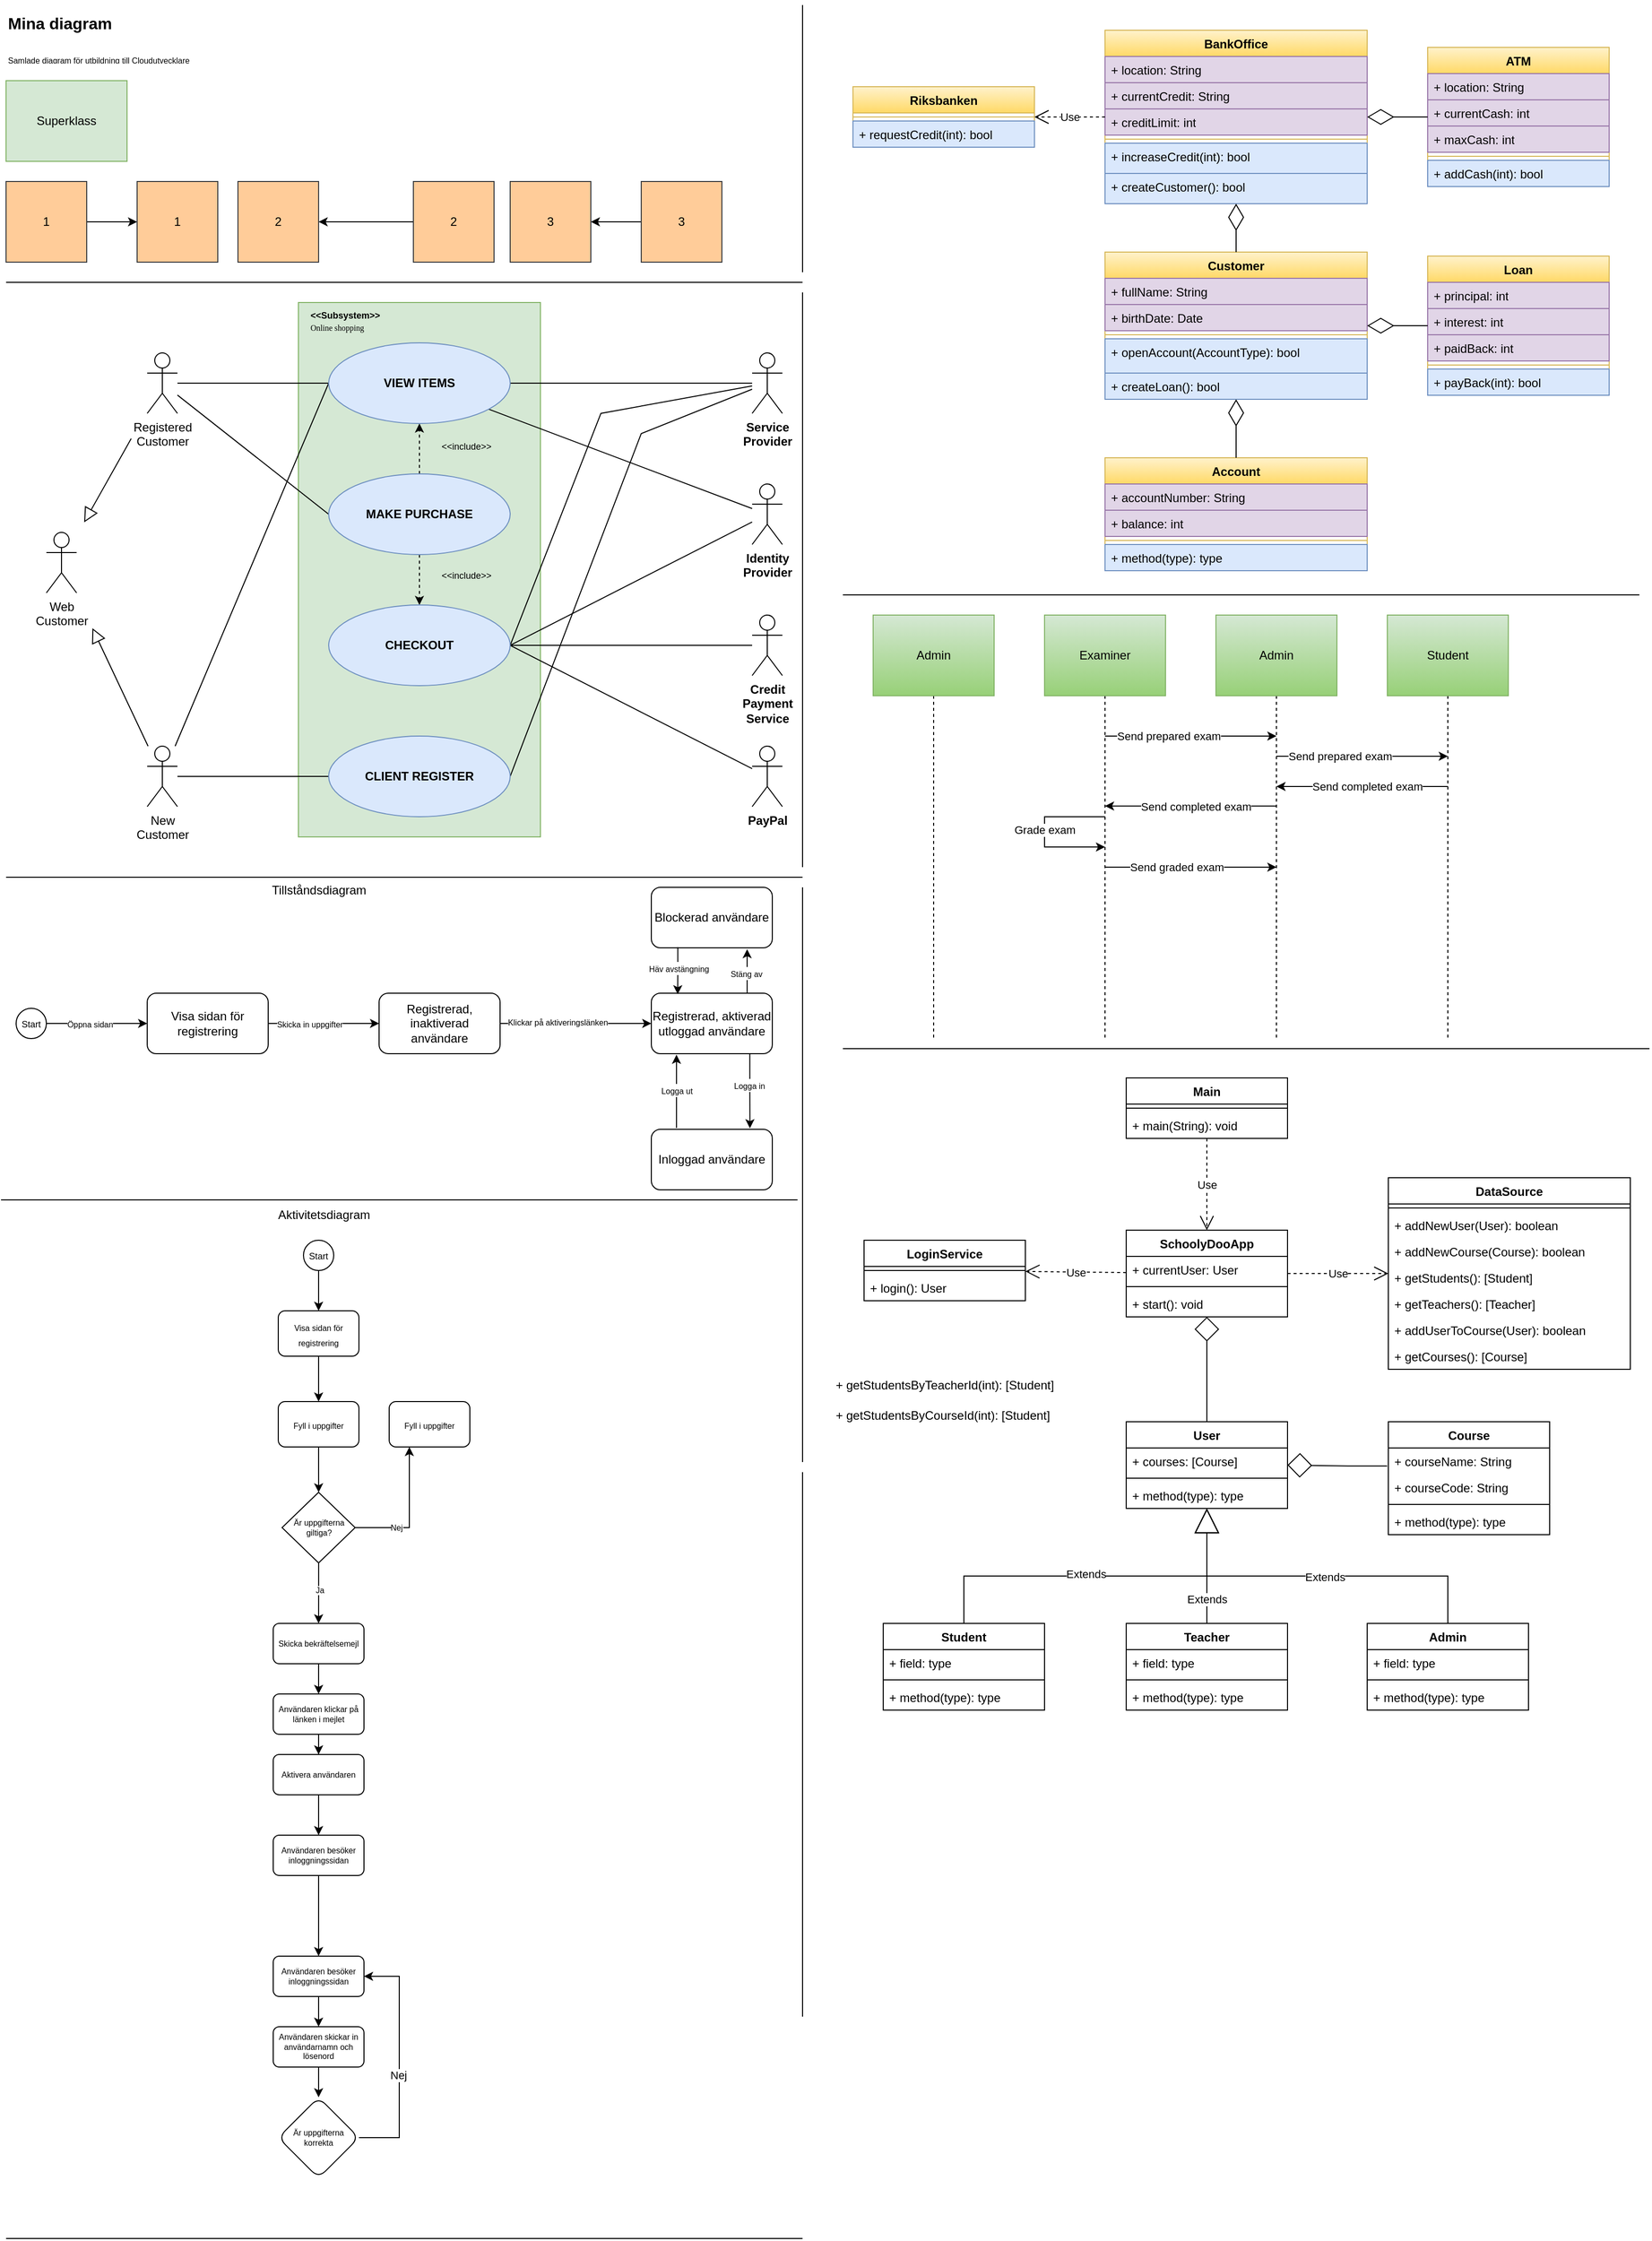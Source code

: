 <mxfile version="25.0.3" pages="2">
  <diagram name="Intro till UML" id="hBeX7880lNU1xmtIq2N0">
    <mxGraphModel dx="2066" dy="1107" grid="1" gridSize="10" guides="1" tooltips="1" connect="1" arrows="1" fold="1" page="1" pageScale="1" pageWidth="827" pageHeight="1169" math="0" shadow="0">
      <root>
        <mxCell id="0" />
        <mxCell id="1" parent="0" />
        <mxCell id="bJ-c9kGpw8AolBkWqE5i-2" value="Superklass" style="rounded=0;whiteSpace=wrap;html=1;fillColor=#d5e8d4;strokeColor=#82b366;" parent="1" vertex="1">
          <mxGeometry x="10" y="90" width="120" height="80" as="geometry" />
        </mxCell>
        <mxCell id="bJ-c9kGpw8AolBkWqE5i-13" style="edgeStyle=orthogonalEdgeStyle;rounded=0;orthogonalLoop=1;jettySize=auto;html=1;jumpStyle=arc;" parent="1" source="bJ-c9kGpw8AolBkWqE5i-3" target="bJ-c9kGpw8AolBkWqE5i-6" edge="1">
          <mxGeometry relative="1" as="geometry" />
        </mxCell>
        <mxCell id="bJ-c9kGpw8AolBkWqE5i-3" value="1" style="whiteSpace=wrap;html=1;aspect=fixed;fillColor=#ffcc99;strokeColor=#36393d;" parent="1" vertex="1">
          <mxGeometry x="10" y="190" width="80" height="80" as="geometry" />
        </mxCell>
        <mxCell id="bJ-c9kGpw8AolBkWqE5i-14" style="edgeStyle=orthogonalEdgeStyle;rounded=0;orthogonalLoop=1;jettySize=auto;html=1;jumpStyle=arc;" parent="1" source="bJ-c9kGpw8AolBkWqE5i-4" target="bJ-c9kGpw8AolBkWqE5i-5" edge="1">
          <mxGeometry relative="1" as="geometry" />
        </mxCell>
        <mxCell id="bJ-c9kGpw8AolBkWqE5i-4" value="2" style="whiteSpace=wrap;html=1;aspect=fixed;fillColor=#ffcc99;strokeColor=#36393d;" parent="1" vertex="1">
          <mxGeometry x="414" y="190" width="80" height="80" as="geometry" />
        </mxCell>
        <mxCell id="bJ-c9kGpw8AolBkWqE5i-5" value="2" style="whiteSpace=wrap;html=1;aspect=fixed;fillColor=#ffcc99;strokeColor=#36393d;" parent="1" vertex="1">
          <mxGeometry x="240" y="190" width="80" height="80" as="geometry" />
        </mxCell>
        <mxCell id="bJ-c9kGpw8AolBkWqE5i-6" value="1" style="whiteSpace=wrap;html=1;aspect=fixed;fillColor=#ffcc99;strokeColor=#36393d;" parent="1" vertex="1">
          <mxGeometry x="140" y="190" width="80" height="80" as="geometry" />
        </mxCell>
        <mxCell id="bJ-c9kGpw8AolBkWqE5i-16" style="edgeStyle=orthogonalEdgeStyle;rounded=0;orthogonalLoop=1;jettySize=auto;html=1;jumpStyle=arc;" parent="1" source="bJ-c9kGpw8AolBkWqE5i-7" target="bJ-c9kGpw8AolBkWqE5i-8" edge="1">
          <mxGeometry relative="1" as="geometry" />
        </mxCell>
        <mxCell id="bJ-c9kGpw8AolBkWqE5i-7" value="3" style="whiteSpace=wrap;html=1;aspect=fixed;direction=south;fillColor=#ffcc99;strokeColor=#36393d;" parent="1" vertex="1">
          <mxGeometry x="640" y="190" width="80" height="80" as="geometry" />
        </mxCell>
        <mxCell id="bJ-c9kGpw8AolBkWqE5i-8" value="3" style="whiteSpace=wrap;html=1;aspect=fixed;fillColor=#ffcc99;strokeColor=#36393d;" parent="1" vertex="1">
          <mxGeometry x="510" y="190" width="80" height="80" as="geometry" />
        </mxCell>
        <mxCell id="bJ-c9kGpw8AolBkWqE5i-9" value="&lt;h1 style=&quot;margin-top: 0px;&quot;&gt;&lt;font style=&quot;font-size: 16px;&quot;&gt;Mina diagram&lt;/font&gt;&lt;/h1&gt;&lt;p&gt;&lt;font style=&quot;font-size: 8px;&quot;&gt;Samlade diagram för utbildning till Cloudutvecklare&lt;/font&gt;&lt;/p&gt;" style="text;html=1;whiteSpace=wrap;overflow=hidden;rounded=0;" parent="1" vertex="1">
          <mxGeometry x="10" y="10" width="780" height="60" as="geometry" />
        </mxCell>
        <mxCell id="bJ-c9kGpw8AolBkWqE5i-19" value="" style="endArrow=none;html=1;rounded=0;" parent="1" edge="1">
          <mxGeometry width="50" height="50" relative="1" as="geometry">
            <mxPoint x="800" y="290" as="sourcePoint" />
            <mxPoint x="10" y="290" as="targetPoint" />
          </mxGeometry>
        </mxCell>
        <mxCell id="bJ-c9kGpw8AolBkWqE5i-21" value="" style="rounded=0;whiteSpace=wrap;html=1;fillColor=#d5e8d4;strokeColor=#82b366;" parent="1" vertex="1">
          <mxGeometry x="300" y="310" width="240" height="530" as="geometry" />
        </mxCell>
        <mxCell id="bJ-c9kGpw8AolBkWqE5i-22" value="Web&lt;br&gt;Customer" style="shape=umlActor;verticalLabelPosition=bottom;verticalAlign=top;html=1;outlineConnect=0;fontStyle=0" parent="1" vertex="1">
          <mxGeometry x="50" y="538" width="30" height="60" as="geometry" />
        </mxCell>
        <mxCell id="bJ-c9kGpw8AolBkWqE5i-39" style="rounded=0;orthogonalLoop=1;jettySize=auto;html=1;strokeColor=default;fontStyle=0;endArrow=block;endFill=0;endSize=12;targetPerimeterSpacing=10;sourcePerimeterSpacing=25;" parent="1" source="bJ-c9kGpw8AolBkWqE5i-23" target="bJ-c9kGpw8AolBkWqE5i-22" edge="1">
          <mxGeometry relative="1" as="geometry" />
        </mxCell>
        <mxCell id="bJ-c9kGpw8AolBkWqE5i-45" style="rounded=0;orthogonalLoop=1;jettySize=auto;html=1;endArrow=none;endFill=0;entryX=0;entryY=0.5;entryDx=0;entryDy=0;" parent="1" source="bJ-c9kGpw8AolBkWqE5i-23" target="bJ-c9kGpw8AolBkWqE5i-41" edge="1">
          <mxGeometry relative="1" as="geometry" />
        </mxCell>
        <mxCell id="bJ-c9kGpw8AolBkWqE5i-46" style="rounded=0;orthogonalLoop=1;jettySize=auto;html=1;endArrow=none;endFill=0;entryX=0;entryY=0.5;entryDx=0;entryDy=0;" parent="1" source="bJ-c9kGpw8AolBkWqE5i-23" target="bJ-c9kGpw8AolBkWqE5i-28" edge="1">
          <mxGeometry relative="1" as="geometry" />
        </mxCell>
        <mxCell id="bJ-c9kGpw8AolBkWqE5i-23" value="Registered&lt;br&gt;Customer" style="shape=umlActor;verticalLabelPosition=bottom;verticalAlign=top;html=1;outlineConnect=0;fontStyle=0" parent="1" vertex="1">
          <mxGeometry x="150" y="360" width="30" height="60" as="geometry" />
        </mxCell>
        <mxCell id="bJ-c9kGpw8AolBkWqE5i-40" style="rounded=0;orthogonalLoop=1;jettySize=auto;html=1;fontStyle=0;endArrow=block;endFill=0;endSize=12;targetPerimeterSpacing=35;" parent="1" source="bJ-c9kGpw8AolBkWqE5i-25" target="bJ-c9kGpw8AolBkWqE5i-22" edge="1">
          <mxGeometry relative="1" as="geometry" />
        </mxCell>
        <mxCell id="bJ-c9kGpw8AolBkWqE5i-48" style="rounded=0;orthogonalLoop=1;jettySize=auto;html=1;endArrow=none;endFill=0;" parent="1" source="bJ-c9kGpw8AolBkWqE5i-25" target="bJ-c9kGpw8AolBkWqE5i-42" edge="1">
          <mxGeometry relative="1" as="geometry" />
        </mxCell>
        <mxCell id="bJ-c9kGpw8AolBkWqE5i-25" value="New&lt;br&gt;Customer" style="shape=umlActor;verticalLabelPosition=bottom;verticalAlign=top;html=1;outlineConnect=0;fontStyle=0" parent="1" vertex="1">
          <mxGeometry x="150" y="750" width="30" height="60" as="geometry" />
        </mxCell>
        <mxCell id="bJ-c9kGpw8AolBkWqE5i-43" style="edgeStyle=orthogonalEdgeStyle;rounded=0;orthogonalLoop=1;jettySize=auto;html=1;dashed=1;" parent="1" source="bJ-c9kGpw8AolBkWqE5i-28" target="bJ-c9kGpw8AolBkWqE5i-41" edge="1">
          <mxGeometry relative="1" as="geometry" />
        </mxCell>
        <mxCell id="bJ-c9kGpw8AolBkWqE5i-44" style="edgeStyle=orthogonalEdgeStyle;rounded=0;orthogonalLoop=1;jettySize=auto;html=1;dashed=1;" parent="1" source="bJ-c9kGpw8AolBkWqE5i-28" target="bJ-c9kGpw8AolBkWqE5i-29" edge="1">
          <mxGeometry relative="1" as="geometry" />
        </mxCell>
        <mxCell id="bJ-c9kGpw8AolBkWqE5i-28" value="MAKE PURCHASE" style="ellipse;whiteSpace=wrap;html=1;fontStyle=1;fillColor=#dae8fc;strokeColor=#6c8ebf;" parent="1" vertex="1">
          <mxGeometry x="330" y="480" width="180" height="80" as="geometry" />
        </mxCell>
        <mxCell id="bJ-c9kGpw8AolBkWqE5i-51" style="rounded=0;orthogonalLoop=1;jettySize=auto;html=1;endArrow=none;endFill=0;exitX=1;exitY=0.5;exitDx=0;exitDy=0;curved=0;" parent="1" source="bJ-c9kGpw8AolBkWqE5i-29" target="bJ-c9kGpw8AolBkWqE5i-31" edge="1">
          <mxGeometry relative="1" as="geometry">
            <Array as="points">
              <mxPoint x="600" y="420" />
            </Array>
          </mxGeometry>
        </mxCell>
        <mxCell id="bJ-c9kGpw8AolBkWqE5i-52" style="rounded=0;orthogonalLoop=1;jettySize=auto;html=1;endArrow=none;endFill=0;exitX=1;exitY=0.5;exitDx=0;exitDy=0;" parent="1" source="bJ-c9kGpw8AolBkWqE5i-29" target="bJ-c9kGpw8AolBkWqE5i-32" edge="1">
          <mxGeometry relative="1" as="geometry" />
        </mxCell>
        <mxCell id="bJ-c9kGpw8AolBkWqE5i-53" style="rounded=0;orthogonalLoop=1;jettySize=auto;html=1;endArrow=none;endFill=0;" parent="1" source="bJ-c9kGpw8AolBkWqE5i-29" target="bJ-c9kGpw8AolBkWqE5i-33" edge="1">
          <mxGeometry relative="1" as="geometry" />
        </mxCell>
        <mxCell id="bJ-c9kGpw8AolBkWqE5i-54" style="rounded=0;orthogonalLoop=1;jettySize=auto;html=1;endArrow=none;endFill=0;exitX=1;exitY=0.5;exitDx=0;exitDy=0;" parent="1" source="bJ-c9kGpw8AolBkWqE5i-29" target="bJ-c9kGpw8AolBkWqE5i-34" edge="1">
          <mxGeometry relative="1" as="geometry" />
        </mxCell>
        <mxCell id="bJ-c9kGpw8AolBkWqE5i-29" value="CHECKOUT" style="ellipse;whiteSpace=wrap;html=1;fontStyle=1;fillColor=#dae8fc;strokeColor=#6c8ebf;" parent="1" vertex="1">
          <mxGeometry x="330" y="610" width="180" height="80" as="geometry" />
        </mxCell>
        <mxCell id="bJ-c9kGpw8AolBkWqE5i-31" value="Service&lt;br&gt;Provider" style="shape=umlActor;verticalLabelPosition=bottom;verticalAlign=top;html=1;outlineConnect=0;fontStyle=1" parent="1" vertex="1">
          <mxGeometry x="750" y="360" width="30" height="60" as="geometry" />
        </mxCell>
        <mxCell id="bJ-c9kGpw8AolBkWqE5i-32" value="Identity&lt;br&gt;Provider" style="shape=umlActor;verticalLabelPosition=bottom;verticalAlign=top;html=1;outlineConnect=0;fontStyle=1" parent="1" vertex="1">
          <mxGeometry x="750" y="490" width="30" height="60" as="geometry" />
        </mxCell>
        <mxCell id="bJ-c9kGpw8AolBkWqE5i-33" value="Credit&lt;br&gt;Payment&lt;br&gt;Service" style="shape=umlActor;verticalLabelPosition=bottom;verticalAlign=top;html=1;outlineConnect=0;fontStyle=1" parent="1" vertex="1">
          <mxGeometry x="750" y="620" width="30" height="60" as="geometry" />
        </mxCell>
        <mxCell id="bJ-c9kGpw8AolBkWqE5i-34" value="PayPal" style="shape=umlActor;verticalLabelPosition=bottom;verticalAlign=top;html=1;outlineConnect=0;fontStyle=1" parent="1" vertex="1">
          <mxGeometry x="750" y="750" width="30" height="60" as="geometry" />
        </mxCell>
        <mxCell id="bJ-c9kGpw8AolBkWqE5i-47" style="rounded=0;orthogonalLoop=1;jettySize=auto;html=1;endArrow=none;endFill=0;exitX=0;exitY=0.5;exitDx=0;exitDy=0;" parent="1" source="bJ-c9kGpw8AolBkWqE5i-41" target="bJ-c9kGpw8AolBkWqE5i-25" edge="1">
          <mxGeometry relative="1" as="geometry" />
        </mxCell>
        <mxCell id="bJ-c9kGpw8AolBkWqE5i-49" style="rounded=0;orthogonalLoop=1;jettySize=auto;html=1;endArrow=none;endFill=0;" parent="1" source="bJ-c9kGpw8AolBkWqE5i-41" target="bJ-c9kGpw8AolBkWqE5i-31" edge="1">
          <mxGeometry relative="1" as="geometry" />
        </mxCell>
        <mxCell id="bJ-c9kGpw8AolBkWqE5i-50" style="rounded=0;orthogonalLoop=1;jettySize=auto;html=1;endArrow=none;endFill=0;" parent="1" source="bJ-c9kGpw8AolBkWqE5i-41" target="bJ-c9kGpw8AolBkWqE5i-32" edge="1">
          <mxGeometry relative="1" as="geometry" />
        </mxCell>
        <mxCell id="bJ-c9kGpw8AolBkWqE5i-41" value="VIEW ITEMS" style="ellipse;whiteSpace=wrap;html=1;fontStyle=1;fillColor=#dae8fc;strokeColor=#6c8ebf;" parent="1" vertex="1">
          <mxGeometry x="330" y="350" width="180" height="80" as="geometry" />
        </mxCell>
        <mxCell id="bJ-c9kGpw8AolBkWqE5i-55" style="rounded=0;orthogonalLoop=1;jettySize=auto;html=1;endArrow=none;endFill=0;exitX=1;exitY=0.5;exitDx=0;exitDy=0;" parent="1" source="bJ-c9kGpw8AolBkWqE5i-42" target="bJ-c9kGpw8AolBkWqE5i-31" edge="1">
          <mxGeometry relative="1" as="geometry">
            <Array as="points">
              <mxPoint x="640" y="440" />
            </Array>
          </mxGeometry>
        </mxCell>
        <mxCell id="bJ-c9kGpw8AolBkWqE5i-42" value="CLIENT REGISTER" style="ellipse;whiteSpace=wrap;html=1;fontStyle=1;fillColor=#dae8fc;strokeColor=#6c8ebf;" parent="1" vertex="1">
          <mxGeometry x="330" y="740" width="180" height="80" as="geometry" />
        </mxCell>
        <mxCell id="bJ-c9kGpw8AolBkWqE5i-56" value="&lt;h5 style=&quot;margin-top: 0px;&quot;&gt;&lt;span style=&quot;background-color: initial;&quot;&gt;&lt;font style=&quot;font-size: 9px;&quot;&gt;&amp;lt;&amp;lt;Subsystem&amp;gt;&amp;gt;&lt;br&gt;&lt;/font&gt;&lt;/span&gt;&lt;span style=&quot;font-size: 8px; font-family: Verdana; font-weight: 400; background-color: initial;&quot;&gt;Online shopping&lt;/span&gt;&lt;span style=&quot;background-color: initial;&quot;&gt;&lt;font style=&quot;font-size: 9px;&quot;&gt;&lt;/font&gt;&lt;/span&gt;&lt;/h5&gt;" style="text;html=1;whiteSpace=wrap;overflow=hidden;rounded=0;" parent="1" vertex="1">
          <mxGeometry x="310" y="310" width="80" height="40" as="geometry" />
        </mxCell>
        <mxCell id="bJ-c9kGpw8AolBkWqE5i-57" value="&lt;h5 style=&quot;margin-top: 0px;&quot;&gt;&lt;span style=&quot;background-color: initial; font-weight: normal;&quot;&gt;&lt;font style=&quot;font-size: 9px;&quot;&gt;&amp;lt;&amp;lt;include&amp;gt;&amp;gt;&lt;br&gt;&lt;/font&gt;&lt;/span&gt;&lt;br&gt;&lt;/h5&gt;" style="text;html=1;whiteSpace=wrap;overflow=hidden;rounded=0;" parent="1" vertex="1">
          <mxGeometry x="440" y="440" width="80" height="30" as="geometry" />
        </mxCell>
        <mxCell id="bJ-c9kGpw8AolBkWqE5i-58" value="&lt;h5 style=&quot;margin-top: 0px;&quot;&gt;&lt;span style=&quot;background-color: initial; font-weight: normal;&quot;&gt;&lt;font style=&quot;font-size: 9px;&quot;&gt;&amp;lt;&amp;lt;include&amp;gt;&amp;gt;&lt;br&gt;&lt;/font&gt;&lt;/span&gt;&lt;br&gt;&lt;/h5&gt;" style="text;html=1;whiteSpace=wrap;overflow=hidden;rounded=0;" parent="1" vertex="1">
          <mxGeometry x="440" y="568" width="80" height="30" as="geometry" />
        </mxCell>
        <mxCell id="bJ-c9kGpw8AolBkWqE5i-65" value="" style="endArrow=none;html=1;rounded=0;" parent="1" edge="1">
          <mxGeometry width="50" height="50" relative="1" as="geometry">
            <mxPoint x="800" y="880" as="sourcePoint" />
            <mxPoint x="10" y="880" as="targetPoint" />
          </mxGeometry>
        </mxCell>
        <mxCell id="bJ-c9kGpw8AolBkWqE5i-66" value="" style="endArrow=none;html=1;rounded=0;" parent="1" edge="1">
          <mxGeometry width="50" height="50" relative="1" as="geometry">
            <mxPoint x="800" y="870" as="sourcePoint" />
            <mxPoint x="800" y="300" as="targetPoint" />
          </mxGeometry>
        </mxCell>
        <mxCell id="bJ-c9kGpw8AolBkWqE5i-67" value="" style="endArrow=none;html=1;rounded=0;" parent="1" edge="1">
          <mxGeometry width="50" height="50" relative="1" as="geometry">
            <mxPoint x="800" y="280" as="sourcePoint" />
            <mxPoint x="800" y="15" as="targetPoint" />
          </mxGeometry>
        </mxCell>
        <mxCell id="bJ-c9kGpw8AolBkWqE5i-68" value="BankOffice" style="swimlane;fontStyle=1;align=center;verticalAlign=top;childLayout=stackLayout;horizontal=1;startSize=26;horizontalStack=0;resizeParent=1;resizeParentMax=0;resizeLast=0;collapsible=1;marginBottom=0;whiteSpace=wrap;html=1;fillColor=#fff2cc;gradientColor=#ffd966;strokeColor=#d6b656;" parent="1" vertex="1">
          <mxGeometry x="1100" y="40" width="260" height="172" as="geometry" />
        </mxCell>
        <mxCell id="bJ-c9kGpw8AolBkWqE5i-69" value="+ location: String" style="text;strokeColor=#9673a6;fillColor=#e1d5e7;align=left;verticalAlign=top;spacingLeft=4;spacingRight=4;overflow=hidden;rotatable=0;points=[[0,0.5],[1,0.5]];portConstraint=eastwest;whiteSpace=wrap;html=1;" parent="bJ-c9kGpw8AolBkWqE5i-68" vertex="1">
          <mxGeometry y="26" width="260" height="26" as="geometry" />
        </mxCell>
        <mxCell id="bJ-c9kGpw8AolBkWqE5i-122" value="+ currentCredit: String" style="text;strokeColor=#9673a6;fillColor=#e1d5e7;align=left;verticalAlign=top;spacingLeft=4;spacingRight=4;overflow=hidden;rotatable=0;points=[[0,0.5],[1,0.5]];portConstraint=eastwest;whiteSpace=wrap;html=1;" parent="bJ-c9kGpw8AolBkWqE5i-68" vertex="1">
          <mxGeometry y="52" width="260" height="26" as="geometry" />
        </mxCell>
        <mxCell id="bJ-c9kGpw8AolBkWqE5i-72" value="+ creditLimit: int" style="text;strokeColor=#9673a6;fillColor=#e1d5e7;align=left;verticalAlign=top;spacingLeft=4;spacingRight=4;overflow=hidden;rotatable=0;points=[[0,0.5],[1,0.5]];portConstraint=eastwest;whiteSpace=wrap;html=1;" parent="bJ-c9kGpw8AolBkWqE5i-68" vertex="1">
          <mxGeometry y="78" width="260" height="26" as="geometry" />
        </mxCell>
        <mxCell id="bJ-c9kGpw8AolBkWqE5i-70" value="" style="line;strokeWidth=1;fillColor=none;align=left;verticalAlign=middle;spacingTop=-1;spacingLeft=3;spacingRight=3;rotatable=0;labelPosition=right;points=[];portConstraint=eastwest;strokeColor=inherit;" parent="bJ-c9kGpw8AolBkWqE5i-68" vertex="1">
          <mxGeometry y="104" width="260" height="8" as="geometry" />
        </mxCell>
        <mxCell id="bJ-c9kGpw8AolBkWqE5i-119" value="+ increaseCredit(int): bool" style="text;strokeColor=#6c8ebf;fillColor=#dae8fc;align=left;verticalAlign=top;spacingLeft=4;spacingRight=4;overflow=hidden;rotatable=0;points=[[0,0.5],[1,0.5]];portConstraint=eastwest;whiteSpace=wrap;html=1;" parent="bJ-c9kGpw8AolBkWqE5i-68" vertex="1">
          <mxGeometry y="112" width="260" height="30" as="geometry" />
        </mxCell>
        <mxCell id="bJ-c9kGpw8AolBkWqE5i-121" value="+ createCustomer(): bool" style="text;strokeColor=#6c8ebf;fillColor=#dae8fc;align=left;verticalAlign=top;spacingLeft=4;spacingRight=4;overflow=hidden;rotatable=0;points=[[0,0.5],[1,0.5]];portConstraint=eastwest;whiteSpace=wrap;html=1;" parent="bJ-c9kGpw8AolBkWqE5i-68" vertex="1">
          <mxGeometry y="142" width="260" height="30" as="geometry" />
        </mxCell>
        <mxCell id="bJ-c9kGpw8AolBkWqE5i-75" value="Customer" style="swimlane;fontStyle=1;align=center;verticalAlign=top;childLayout=stackLayout;horizontal=1;startSize=26;horizontalStack=0;resizeParent=1;resizeParentMax=0;resizeLast=0;collapsible=1;marginBottom=0;whiteSpace=wrap;html=1;fillColor=#fff2cc;gradientColor=#ffd966;strokeColor=#d6b656;" parent="1" vertex="1">
          <mxGeometry x="1100" y="260" width="260" height="146" as="geometry" />
        </mxCell>
        <mxCell id="bJ-c9kGpw8AolBkWqE5i-76" value="+ fullName: String" style="text;strokeColor=#9673a6;fillColor=#e1d5e7;align=left;verticalAlign=top;spacingLeft=4;spacingRight=4;overflow=hidden;rotatable=0;points=[[0,0.5],[1,0.5]];portConstraint=eastwest;whiteSpace=wrap;html=1;" parent="bJ-c9kGpw8AolBkWqE5i-75" vertex="1">
          <mxGeometry y="26" width="260" height="26" as="geometry" />
        </mxCell>
        <mxCell id="bJ-c9kGpw8AolBkWqE5i-77" value="+ birthDate: Date" style="text;strokeColor=#9673a6;fillColor=#e1d5e7;align=left;verticalAlign=top;spacingLeft=4;spacingRight=4;overflow=hidden;rotatable=0;points=[[0,0.5],[1,0.5]];portConstraint=eastwest;whiteSpace=wrap;html=1;" parent="bJ-c9kGpw8AolBkWqE5i-75" vertex="1">
          <mxGeometry y="52" width="260" height="26" as="geometry" />
        </mxCell>
        <mxCell id="bJ-c9kGpw8AolBkWqE5i-79" value="" style="line;strokeWidth=1;fillColor=none;align=left;verticalAlign=middle;spacingTop=-1;spacingLeft=3;spacingRight=3;rotatable=0;labelPosition=right;points=[];portConstraint=eastwest;strokeColor=inherit;" parent="bJ-c9kGpw8AolBkWqE5i-75" vertex="1">
          <mxGeometry y="78" width="260" height="8" as="geometry" />
        </mxCell>
        <mxCell id="bJ-c9kGpw8AolBkWqE5i-71" value="+ openAccount(AccountType): bool" style="text;strokeColor=#6c8ebf;fillColor=#dae8fc;align=left;verticalAlign=top;spacingLeft=4;spacingRight=4;overflow=hidden;rotatable=0;points=[[0,0.5],[1,0.5]];portConstraint=eastwest;whiteSpace=wrap;html=1;" parent="bJ-c9kGpw8AolBkWqE5i-75" vertex="1">
          <mxGeometry y="86" width="260" height="34" as="geometry" />
        </mxCell>
        <mxCell id="bJ-c9kGpw8AolBkWqE5i-80" value="+ createLoan(): bool" style="text;strokeColor=#6c8ebf;fillColor=#dae8fc;align=left;verticalAlign=top;spacingLeft=4;spacingRight=4;overflow=hidden;rotatable=0;points=[[0,0.5],[1,0.5]];portConstraint=eastwest;whiteSpace=wrap;html=1;" parent="bJ-c9kGpw8AolBkWqE5i-75" vertex="1">
          <mxGeometry y="120" width="260" height="26" as="geometry" />
        </mxCell>
        <mxCell id="bJ-c9kGpw8AolBkWqE5i-81" value="ATM" style="swimlane;fontStyle=1;align=center;verticalAlign=top;childLayout=stackLayout;horizontal=1;startSize=26;horizontalStack=0;resizeParent=1;resizeParentMax=0;resizeLast=0;collapsible=1;marginBottom=0;whiteSpace=wrap;html=1;fillColor=#fff2cc;gradientColor=#ffd966;strokeColor=#d6b656;" parent="1" vertex="1">
          <mxGeometry x="1420" y="57" width="180" height="138" as="geometry" />
        </mxCell>
        <mxCell id="bJ-c9kGpw8AolBkWqE5i-82" value="+ location: String" style="text;strokeColor=#9673a6;fillColor=#e1d5e7;align=left;verticalAlign=top;spacingLeft=4;spacingRight=4;overflow=hidden;rotatable=0;points=[[0,0.5],[1,0.5]];portConstraint=eastwest;whiteSpace=wrap;html=1;" parent="bJ-c9kGpw8AolBkWqE5i-81" vertex="1">
          <mxGeometry y="26" width="180" height="26" as="geometry" />
        </mxCell>
        <mxCell id="bJ-c9kGpw8AolBkWqE5i-83" value="+ currentCash: int" style="text;strokeColor=#9673a6;fillColor=#e1d5e7;align=left;verticalAlign=top;spacingLeft=4;spacingRight=4;overflow=hidden;rotatable=0;points=[[0,0.5],[1,0.5]];portConstraint=eastwest;whiteSpace=wrap;html=1;" parent="bJ-c9kGpw8AolBkWqE5i-81" vertex="1">
          <mxGeometry y="52" width="180" height="26" as="geometry" />
        </mxCell>
        <mxCell id="bJ-c9kGpw8AolBkWqE5i-84" value="+ maxCash: int" style="text;strokeColor=#9673a6;fillColor=#e1d5e7;align=left;verticalAlign=top;spacingLeft=4;spacingRight=4;overflow=hidden;rotatable=0;points=[[0,0.5],[1,0.5]];portConstraint=eastwest;whiteSpace=wrap;html=1;" parent="bJ-c9kGpw8AolBkWqE5i-81" vertex="1">
          <mxGeometry y="78" width="180" height="26" as="geometry" />
        </mxCell>
        <mxCell id="bJ-c9kGpw8AolBkWqE5i-85" value="" style="line;strokeWidth=1;fillColor=none;align=left;verticalAlign=middle;spacingTop=-1;spacingLeft=3;spacingRight=3;rotatable=0;labelPosition=right;points=[];portConstraint=eastwest;strokeColor=inherit;" parent="bJ-c9kGpw8AolBkWqE5i-81" vertex="1">
          <mxGeometry y="104" width="180" height="8" as="geometry" />
        </mxCell>
        <mxCell id="bJ-c9kGpw8AolBkWqE5i-86" value="+ addCash(int): bool" style="text;strokeColor=#6c8ebf;fillColor=#dae8fc;align=left;verticalAlign=top;spacingLeft=4;spacingRight=4;overflow=hidden;rotatable=0;points=[[0,0.5],[1,0.5]];portConstraint=eastwest;whiteSpace=wrap;html=1;" parent="bJ-c9kGpw8AolBkWqE5i-81" vertex="1">
          <mxGeometry y="112" width="180" height="26" as="geometry" />
        </mxCell>
        <mxCell id="bJ-c9kGpw8AolBkWqE5i-87" value="Account" style="swimlane;fontStyle=1;align=center;verticalAlign=top;childLayout=stackLayout;horizontal=1;startSize=26;horizontalStack=0;resizeParent=1;resizeParentMax=0;resizeLast=0;collapsible=1;marginBottom=0;whiteSpace=wrap;html=1;fillColor=#fff2cc;gradientColor=#ffd966;strokeColor=#d6b656;" parent="1" vertex="1">
          <mxGeometry x="1100" y="464" width="260" height="112" as="geometry" />
        </mxCell>
        <mxCell id="bJ-c9kGpw8AolBkWqE5i-88" value="+ accountNumber: String" style="text;strokeColor=#9673a6;fillColor=#e1d5e7;align=left;verticalAlign=top;spacingLeft=4;spacingRight=4;overflow=hidden;rotatable=0;points=[[0,0.5],[1,0.5]];portConstraint=eastwest;whiteSpace=wrap;html=1;" parent="bJ-c9kGpw8AolBkWqE5i-87" vertex="1">
          <mxGeometry y="26" width="260" height="26" as="geometry" />
        </mxCell>
        <mxCell id="bJ-c9kGpw8AolBkWqE5i-89" value="+ balance: int" style="text;strokeColor=#9673a6;fillColor=#e1d5e7;align=left;verticalAlign=top;spacingLeft=4;spacingRight=4;overflow=hidden;rotatable=0;points=[[0,0.5],[1,0.5]];portConstraint=eastwest;whiteSpace=wrap;html=1;" parent="bJ-c9kGpw8AolBkWqE5i-87" vertex="1">
          <mxGeometry y="52" width="260" height="26" as="geometry" />
        </mxCell>
        <mxCell id="bJ-c9kGpw8AolBkWqE5i-90" value="" style="line;strokeWidth=1;fillColor=none;align=left;verticalAlign=middle;spacingTop=-1;spacingLeft=3;spacingRight=3;rotatable=0;labelPosition=right;points=[];portConstraint=eastwest;strokeColor=inherit;" parent="bJ-c9kGpw8AolBkWqE5i-87" vertex="1">
          <mxGeometry y="78" width="260" height="8" as="geometry" />
        </mxCell>
        <mxCell id="bJ-c9kGpw8AolBkWqE5i-91" value="+ method(type): type" style="text;strokeColor=#6c8ebf;fillColor=#dae8fc;align=left;verticalAlign=top;spacingLeft=4;spacingRight=4;overflow=hidden;rotatable=0;points=[[0,0.5],[1,0.5]];portConstraint=eastwest;whiteSpace=wrap;html=1;" parent="bJ-c9kGpw8AolBkWqE5i-87" vertex="1">
          <mxGeometry y="86" width="260" height="26" as="geometry" />
        </mxCell>
        <mxCell id="bJ-c9kGpw8AolBkWqE5i-97" value="Riksbanken" style="swimlane;fontStyle=1;align=center;verticalAlign=top;childLayout=stackLayout;horizontal=1;startSize=26;horizontalStack=0;resizeParent=1;resizeParentMax=0;resizeLast=0;collapsible=1;marginBottom=0;whiteSpace=wrap;html=1;fillColor=#fff2cc;gradientColor=#ffd966;strokeColor=#d6b656;" parent="1" vertex="1">
          <mxGeometry x="850" y="96" width="180" height="60" as="geometry" />
        </mxCell>
        <mxCell id="bJ-c9kGpw8AolBkWqE5i-100" value="" style="line;strokeWidth=1;fillColor=none;align=left;verticalAlign=middle;spacingTop=-1;spacingLeft=3;spacingRight=3;rotatable=0;labelPosition=right;points=[];portConstraint=eastwest;strokeColor=inherit;" parent="bJ-c9kGpw8AolBkWqE5i-97" vertex="1">
          <mxGeometry y="26" width="180" height="8" as="geometry" />
        </mxCell>
        <mxCell id="bJ-c9kGpw8AolBkWqE5i-101" value="+ requestCredit(int): bool" style="text;strokeColor=#6c8ebf;fillColor=#dae8fc;align=left;verticalAlign=top;spacingLeft=4;spacingRight=4;overflow=hidden;rotatable=0;points=[[0,0.5],[1,0.5]];portConstraint=eastwest;whiteSpace=wrap;html=1;" parent="bJ-c9kGpw8AolBkWqE5i-97" vertex="1">
          <mxGeometry y="34" width="180" height="26" as="geometry" />
        </mxCell>
        <mxCell id="bJ-c9kGpw8AolBkWqE5i-104" value="Loan" style="swimlane;fontStyle=1;align=center;verticalAlign=top;childLayout=stackLayout;horizontal=1;startSize=26;horizontalStack=0;resizeParent=1;resizeParentMax=0;resizeLast=0;collapsible=1;marginBottom=0;whiteSpace=wrap;html=1;fillColor=#fff2cc;gradientColor=#ffd966;strokeColor=#d6b656;" parent="1" vertex="1">
          <mxGeometry x="1420" y="264" width="180" height="138" as="geometry" />
        </mxCell>
        <mxCell id="bJ-c9kGpw8AolBkWqE5i-105" value="+ principal: int" style="text;strokeColor=#9673a6;fillColor=#e1d5e7;align=left;verticalAlign=top;spacingLeft=4;spacingRight=4;overflow=hidden;rotatable=0;points=[[0,0.5],[1,0.5]];portConstraint=eastwest;whiteSpace=wrap;html=1;" parent="bJ-c9kGpw8AolBkWqE5i-104" vertex="1">
          <mxGeometry y="26" width="180" height="26" as="geometry" />
        </mxCell>
        <mxCell id="bJ-c9kGpw8AolBkWqE5i-106" value="+ interest: int" style="text;strokeColor=#9673a6;fillColor=#e1d5e7;align=left;verticalAlign=top;spacingLeft=4;spacingRight=4;overflow=hidden;rotatable=0;points=[[0,0.5],[1,0.5]];portConstraint=eastwest;whiteSpace=wrap;html=1;" parent="bJ-c9kGpw8AolBkWqE5i-104" vertex="1">
          <mxGeometry y="52" width="180" height="26" as="geometry" />
        </mxCell>
        <mxCell id="bJ-c9kGpw8AolBkWqE5i-109" value="+ paidBack: int" style="text;strokeColor=#9673a6;fillColor=#e1d5e7;align=left;verticalAlign=top;spacingLeft=4;spacingRight=4;overflow=hidden;rotatable=0;points=[[0,0.5],[1,0.5]];portConstraint=eastwest;whiteSpace=wrap;html=1;" parent="bJ-c9kGpw8AolBkWqE5i-104" vertex="1">
          <mxGeometry y="78" width="180" height="26" as="geometry" />
        </mxCell>
        <mxCell id="bJ-c9kGpw8AolBkWqE5i-107" value="" style="line;strokeWidth=1;fillColor=none;align=left;verticalAlign=middle;spacingTop=-1;spacingLeft=3;spacingRight=3;rotatable=0;labelPosition=right;points=[];portConstraint=eastwest;strokeColor=inherit;" parent="bJ-c9kGpw8AolBkWqE5i-104" vertex="1">
          <mxGeometry y="104" width="180" height="8" as="geometry" />
        </mxCell>
        <mxCell id="bJ-c9kGpw8AolBkWqE5i-108" value="+ payBack(int): bool" style="text;strokeColor=#6c8ebf;fillColor=#dae8fc;align=left;verticalAlign=top;spacingLeft=4;spacingRight=4;overflow=hidden;rotatable=0;points=[[0,0.5],[1,0.5]];portConstraint=eastwest;whiteSpace=wrap;html=1;" parent="bJ-c9kGpw8AolBkWqE5i-104" vertex="1">
          <mxGeometry y="112" width="180" height="26" as="geometry" />
        </mxCell>
        <mxCell id="bJ-c9kGpw8AolBkWqE5i-113" value="Use" style="endArrow=open;endSize=12;dashed=1;html=1;rounded=0;" parent="1" source="bJ-c9kGpw8AolBkWqE5i-68" target="bJ-c9kGpw8AolBkWqE5i-97" edge="1">
          <mxGeometry width="160" relative="1" as="geometry">
            <mxPoint x="1160" y="60" as="sourcePoint" />
            <mxPoint x="1000" y="60" as="targetPoint" />
          </mxGeometry>
        </mxCell>
        <mxCell id="bJ-c9kGpw8AolBkWqE5i-115" value="" style="endArrow=diamondThin;endFill=0;endSize=24;html=1;rounded=0;" parent="1" source="bJ-c9kGpw8AolBkWqE5i-81" target="bJ-c9kGpw8AolBkWqE5i-68" edge="1">
          <mxGeometry width="160" relative="1" as="geometry">
            <mxPoint x="1460" y="110" as="sourcePoint" />
            <mxPoint x="1300" y="110" as="targetPoint" />
          </mxGeometry>
        </mxCell>
        <mxCell id="bJ-c9kGpw8AolBkWqE5i-117" value="" style="endArrow=diamondThin;endFill=0;endSize=24;html=1;rounded=0;" parent="1" source="bJ-c9kGpw8AolBkWqE5i-87" target="bJ-c9kGpw8AolBkWqE5i-75" edge="1">
          <mxGeometry width="160" relative="1" as="geometry">
            <mxPoint x="1140" y="410" as="sourcePoint" />
            <mxPoint x="980" y="410" as="targetPoint" />
          </mxGeometry>
        </mxCell>
        <mxCell id="bJ-c9kGpw8AolBkWqE5i-118" value="" style="endArrow=diamondThin;endFill=0;endSize=24;html=1;rounded=0;" parent="1" source="bJ-c9kGpw8AolBkWqE5i-104" target="bJ-c9kGpw8AolBkWqE5i-75" edge="1">
          <mxGeometry width="160" relative="1" as="geometry">
            <mxPoint x="1410" y="330" as="sourcePoint" />
            <mxPoint x="1250" y="330" as="targetPoint" />
          </mxGeometry>
        </mxCell>
        <mxCell id="bJ-c9kGpw8AolBkWqE5i-114" value="" style="endArrow=diamondThin;endFill=0;endSize=24;html=1;rounded=0;" parent="1" source="bJ-c9kGpw8AolBkWqE5i-75" target="bJ-c9kGpw8AolBkWqE5i-68" edge="1">
          <mxGeometry width="160" relative="1" as="geometry">
            <mxPoint x="1190" y="260" as="sourcePoint" />
            <mxPoint x="1350" y="260" as="targetPoint" />
          </mxGeometry>
        </mxCell>
        <mxCell id="bJ-c9kGpw8AolBkWqE5i-123" value="" style="endArrow=none;html=1;rounded=0;" parent="1" edge="1">
          <mxGeometry width="50" height="50" relative="1" as="geometry">
            <mxPoint x="1630" y="600" as="sourcePoint" />
            <mxPoint x="840" y="600" as="targetPoint" />
          </mxGeometry>
        </mxCell>
        <mxCell id="bJ-c9kGpw8AolBkWqE5i-129" style="edgeStyle=orthogonalEdgeStyle;rounded=0;orthogonalLoop=1;jettySize=auto;html=1;dashed=1;endArrow=none;endFill=0;" parent="1" source="bJ-c9kGpw8AolBkWqE5i-124" edge="1">
          <mxGeometry relative="1" as="geometry">
            <mxPoint x="930" y="1040" as="targetPoint" />
          </mxGeometry>
        </mxCell>
        <mxCell id="bJ-c9kGpw8AolBkWqE5i-124" value="Admin" style="rounded=0;whiteSpace=wrap;html=1;fillColor=#d5e8d4;gradientColor=#97d077;strokeColor=#82b366;" parent="1" vertex="1">
          <mxGeometry x="870" y="620" width="120" height="80" as="geometry" />
        </mxCell>
        <mxCell id="bJ-c9kGpw8AolBkWqE5i-130" style="edgeStyle=orthogonalEdgeStyle;rounded=0;orthogonalLoop=1;jettySize=auto;html=1;dashed=1;endArrow=none;endFill=0;" parent="1" source="bJ-c9kGpw8AolBkWqE5i-125" edge="1">
          <mxGeometry relative="1" as="geometry">
            <mxPoint x="1100" y="1040" as="targetPoint" />
          </mxGeometry>
        </mxCell>
        <mxCell id="bJ-c9kGpw8AolBkWqE5i-125" value="Examiner" style="rounded=0;whiteSpace=wrap;html=1;fillColor=#d5e8d4;gradientColor=#97d077;strokeColor=#82b366;" parent="1" vertex="1">
          <mxGeometry x="1040" y="620" width="120" height="80" as="geometry" />
        </mxCell>
        <mxCell id="bJ-c9kGpw8AolBkWqE5i-131" style="edgeStyle=orthogonalEdgeStyle;rounded=0;orthogonalLoop=1;jettySize=auto;html=1;dashed=1;endArrow=none;endFill=0;" parent="1" source="bJ-c9kGpw8AolBkWqE5i-126" edge="1">
          <mxGeometry relative="1" as="geometry">
            <mxPoint x="1270" y="1040" as="targetPoint" />
          </mxGeometry>
        </mxCell>
        <mxCell id="bJ-c9kGpw8AolBkWqE5i-126" value="Admin" style="rounded=0;whiteSpace=wrap;html=1;fillColor=#d5e8d4;gradientColor=#97d077;strokeColor=#82b366;" parent="1" vertex="1">
          <mxGeometry x="1210" y="620" width="120" height="80" as="geometry" />
        </mxCell>
        <mxCell id="bJ-c9kGpw8AolBkWqE5i-132" style="edgeStyle=orthogonalEdgeStyle;rounded=0;orthogonalLoop=1;jettySize=auto;html=1;dashed=1;endArrow=none;endFill=0;exitX=0.5;exitY=1;exitDx=0;exitDy=0;" parent="1" source="bJ-c9kGpw8AolBkWqE5i-127" edge="1">
          <mxGeometry relative="1" as="geometry">
            <mxPoint x="1440" y="1040" as="targetPoint" />
          </mxGeometry>
        </mxCell>
        <mxCell id="bJ-c9kGpw8AolBkWqE5i-127" value="Student" style="rounded=0;whiteSpace=wrap;html=1;fillColor=#d5e8d4;gradientColor=#97d077;strokeColor=#82b366;" parent="1" vertex="1">
          <mxGeometry x="1380" y="620" width="120" height="80" as="geometry" />
        </mxCell>
        <mxCell id="bJ-c9kGpw8AolBkWqE5i-134" value="" style="endArrow=classic;html=1;rounded=0;" parent="1" edge="1">
          <mxGeometry width="50" height="50" relative="1" as="geometry">
            <mxPoint x="1100" y="740" as="sourcePoint" />
            <mxPoint x="1270" y="740" as="targetPoint" />
          </mxGeometry>
        </mxCell>
        <mxCell id="bJ-c9kGpw8AolBkWqE5i-136" value="Send prepared exam" style="edgeLabel;html=1;align=center;verticalAlign=middle;resizable=0;points=[];" parent="bJ-c9kGpw8AolBkWqE5i-134" vertex="1" connectable="0">
          <mxGeometry x="-0.267" relative="1" as="geometry">
            <mxPoint as="offset" />
          </mxGeometry>
        </mxCell>
        <mxCell id="bJ-c9kGpw8AolBkWqE5i-137" value="" style="endArrow=classic;html=1;rounded=0;" parent="1" edge="1">
          <mxGeometry width="50" height="50" relative="1" as="geometry">
            <mxPoint x="1270" y="760" as="sourcePoint" />
            <mxPoint x="1440" y="760" as="targetPoint" />
          </mxGeometry>
        </mxCell>
        <mxCell id="bJ-c9kGpw8AolBkWqE5i-138" value="Send prepared exam" style="edgeLabel;html=1;align=center;verticalAlign=middle;resizable=0;points=[];" parent="bJ-c9kGpw8AolBkWqE5i-137" vertex="1" connectable="0">
          <mxGeometry x="-0.267" relative="1" as="geometry">
            <mxPoint as="offset" />
          </mxGeometry>
        </mxCell>
        <mxCell id="bJ-c9kGpw8AolBkWqE5i-139" value="" style="endArrow=classic;html=1;rounded=0;" parent="1" edge="1">
          <mxGeometry width="50" height="50" relative="1" as="geometry">
            <mxPoint x="1270" y="809.33" as="sourcePoint" />
            <mxPoint x="1100" y="809.33" as="targetPoint" />
          </mxGeometry>
        </mxCell>
        <mxCell id="bJ-c9kGpw8AolBkWqE5i-140" value="Send completed exam" style="edgeLabel;html=1;align=center;verticalAlign=middle;resizable=0;points=[];" parent="bJ-c9kGpw8AolBkWqE5i-139" vertex="1" connectable="0">
          <mxGeometry x="-0.267" relative="1" as="geometry">
            <mxPoint x="-18" as="offset" />
          </mxGeometry>
        </mxCell>
        <mxCell id="bJ-c9kGpw8AolBkWqE5i-141" value="" style="endArrow=classic;html=1;rounded=0;" parent="1" edge="1">
          <mxGeometry width="50" height="50" relative="1" as="geometry">
            <mxPoint x="1440" y="790" as="sourcePoint" />
            <mxPoint x="1270" y="790" as="targetPoint" />
          </mxGeometry>
        </mxCell>
        <mxCell id="bJ-c9kGpw8AolBkWqE5i-142" value="Send completed exam" style="edgeLabel;html=1;align=center;verticalAlign=middle;resizable=0;points=[];" parent="bJ-c9kGpw8AolBkWqE5i-141" vertex="1" connectable="0">
          <mxGeometry x="-0.267" relative="1" as="geometry">
            <mxPoint x="-18" as="offset" />
          </mxGeometry>
        </mxCell>
        <mxCell id="bJ-c9kGpw8AolBkWqE5i-145" value="" style="endArrow=classic;html=1;rounded=0;" parent="1" edge="1">
          <mxGeometry width="50" height="50" relative="1" as="geometry">
            <mxPoint x="1100" y="820" as="sourcePoint" />
            <mxPoint x="1100" y="850" as="targetPoint" />
            <Array as="points">
              <mxPoint x="1070" y="820" />
              <mxPoint x="1040" y="820" />
              <mxPoint x="1040" y="840" />
              <mxPoint x="1040" y="850" />
              <mxPoint x="1070" y="850" />
            </Array>
          </mxGeometry>
        </mxCell>
        <mxCell id="bJ-c9kGpw8AolBkWqE5i-146" value="Grade exam" style="edgeLabel;html=1;align=center;verticalAlign=middle;resizable=0;points=[];" parent="bJ-c9kGpw8AolBkWqE5i-145" vertex="1" connectable="0">
          <mxGeometry x="-0.024" relative="1" as="geometry">
            <mxPoint as="offset" />
          </mxGeometry>
        </mxCell>
        <mxCell id="bJ-c9kGpw8AolBkWqE5i-147" value="" style="endArrow=classic;html=1;rounded=0;" parent="1" edge="1">
          <mxGeometry width="50" height="50" relative="1" as="geometry">
            <mxPoint x="1100" y="870" as="sourcePoint" />
            <mxPoint x="1270" y="870" as="targetPoint" />
          </mxGeometry>
        </mxCell>
        <mxCell id="bJ-c9kGpw8AolBkWqE5i-148" value="Send graded exam" style="edgeLabel;html=1;align=center;verticalAlign=middle;resizable=0;points=[];" parent="bJ-c9kGpw8AolBkWqE5i-147" vertex="1" connectable="0">
          <mxGeometry x="-0.267" relative="1" as="geometry">
            <mxPoint x="8" as="offset" />
          </mxGeometry>
        </mxCell>
        <mxCell id="KmdumhuTbaZXPhA2E_AT-1" value="" style="endArrow=none;html=1;rounded=0;" parent="1" edge="1">
          <mxGeometry width="50" height="50" relative="1" as="geometry">
            <mxPoint x="800" y="1460" as="sourcePoint" />
            <mxPoint x="800" y="890" as="targetPoint" />
          </mxGeometry>
        </mxCell>
        <mxCell id="KmdumhuTbaZXPhA2E_AT-2" value="" style="endArrow=none;html=1;rounded=0;" parent="1" edge="1">
          <mxGeometry width="50" height="50" relative="1" as="geometry">
            <mxPoint x="840" y="1050" as="sourcePoint" />
            <mxPoint x="1640" y="1050" as="targetPoint" />
          </mxGeometry>
        </mxCell>
        <mxCell id="KmdumhuTbaZXPhA2E_AT-5" style="edgeStyle=orthogonalEdgeStyle;rounded=0;orthogonalLoop=1;jettySize=auto;html=1;" parent="1" source="KmdumhuTbaZXPhA2E_AT-3" target="KmdumhuTbaZXPhA2E_AT-4" edge="1">
          <mxGeometry relative="1" as="geometry" />
        </mxCell>
        <mxCell id="KmdumhuTbaZXPhA2E_AT-6" value="&lt;font style=&quot;font-size: 8px;&quot;&gt;Öppna sidan&lt;/font&gt;" style="edgeLabel;html=1;align=center;verticalAlign=middle;resizable=0;points=[];" parent="KmdumhuTbaZXPhA2E_AT-5" vertex="1" connectable="0">
          <mxGeometry x="-0.142" relative="1" as="geometry">
            <mxPoint as="offset" />
          </mxGeometry>
        </mxCell>
        <mxCell id="KmdumhuTbaZXPhA2E_AT-3" value="&lt;font style=&quot;font-size: 9px;&quot;&gt;Start&lt;/font&gt;" style="ellipse;whiteSpace=wrap;html=1;aspect=fixed;" parent="1" vertex="1">
          <mxGeometry x="20" y="1010" width="30" height="30" as="geometry" />
        </mxCell>
        <mxCell id="KmdumhuTbaZXPhA2E_AT-8" style="edgeStyle=orthogonalEdgeStyle;rounded=0;orthogonalLoop=1;jettySize=auto;html=1;" parent="1" source="KmdumhuTbaZXPhA2E_AT-4" target="KmdumhuTbaZXPhA2E_AT-7" edge="1">
          <mxGeometry relative="1" as="geometry" />
        </mxCell>
        <mxCell id="KmdumhuTbaZXPhA2E_AT-9" value="&lt;font style=&quot;font-size: 8px;&quot;&gt;Skicka in uppgifter&lt;/font&gt;" style="edgeLabel;html=1;align=center;verticalAlign=middle;resizable=0;points=[];" parent="KmdumhuTbaZXPhA2E_AT-8" vertex="1" connectable="0">
          <mxGeometry x="-0.251" relative="1" as="geometry">
            <mxPoint as="offset" />
          </mxGeometry>
        </mxCell>
        <mxCell id="KmdumhuTbaZXPhA2E_AT-4" value="Visa sidan för registrering" style="rounded=1;whiteSpace=wrap;html=1;" parent="1" vertex="1">
          <mxGeometry x="150" y="995" width="120" height="60" as="geometry" />
        </mxCell>
        <mxCell id="KmdumhuTbaZXPhA2E_AT-12" value="" style="edgeStyle=orthogonalEdgeStyle;rounded=0;orthogonalLoop=1;jettySize=auto;html=1;" parent="1" source="KmdumhuTbaZXPhA2E_AT-7" target="KmdumhuTbaZXPhA2E_AT-11" edge="1">
          <mxGeometry relative="1" as="geometry" />
        </mxCell>
        <mxCell id="KmdumhuTbaZXPhA2E_AT-13" value="&lt;font style=&quot;font-size: 8px;&quot;&gt;Klickar på aktiveringslänken&lt;/font&gt;" style="edgeLabel;html=1;align=center;verticalAlign=middle;resizable=0;points=[];" parent="KmdumhuTbaZXPhA2E_AT-12" vertex="1" connectable="0">
          <mxGeometry x="-0.244" y="2" relative="1" as="geometry">
            <mxPoint as="offset" />
          </mxGeometry>
        </mxCell>
        <mxCell id="KmdumhuTbaZXPhA2E_AT-7" value="Registrerad, inaktiverad användare" style="rounded=1;whiteSpace=wrap;html=1;" parent="1" vertex="1">
          <mxGeometry x="380" y="995" width="120" height="60" as="geometry" />
        </mxCell>
        <mxCell id="KmdumhuTbaZXPhA2E_AT-15" value="" style="edgeStyle=orthogonalEdgeStyle;rounded=0;orthogonalLoop=1;jettySize=auto;html=1;entryX=0.815;entryY=-0.017;entryDx=0;entryDy=0;exitX=0.814;exitY=0.972;exitDx=0;exitDy=0;exitPerimeter=0;entryPerimeter=0;" parent="1" source="KmdumhuTbaZXPhA2E_AT-11" target="KmdumhuTbaZXPhA2E_AT-14" edge="1">
          <mxGeometry relative="1" as="geometry">
            <mxPoint x="710" y="1095" as="targetPoint" />
          </mxGeometry>
        </mxCell>
        <mxCell id="KmdumhuTbaZXPhA2E_AT-16" value="&lt;font style=&quot;font-size: 8px;&quot;&gt;Logga in&lt;/font&gt;" style="edgeLabel;html=1;align=center;verticalAlign=middle;resizable=0;points=[];" parent="KmdumhuTbaZXPhA2E_AT-15" vertex="1" connectable="0">
          <mxGeometry x="-0.158" y="-1" relative="1" as="geometry">
            <mxPoint as="offset" />
          </mxGeometry>
        </mxCell>
        <mxCell id="KmdumhuTbaZXPhA2E_AT-22" style="edgeStyle=orthogonalEdgeStyle;rounded=0;orthogonalLoop=1;jettySize=auto;html=1;entryX=0.792;entryY=1.022;entryDx=0;entryDy=0;exitX=0.792;exitY=-0.006;exitDx=0;exitDy=0;exitPerimeter=0;entryPerimeter=0;" parent="1" source="KmdumhuTbaZXPhA2E_AT-11" target="KmdumhuTbaZXPhA2E_AT-20" edge="1">
          <mxGeometry relative="1" as="geometry" />
        </mxCell>
        <mxCell id="KmdumhuTbaZXPhA2E_AT-25" value="&lt;font style=&quot;font-size: 8px;&quot;&gt;Stäng av&lt;/font&gt;" style="edgeLabel;html=1;align=center;verticalAlign=middle;resizable=0;points=[];" parent="KmdumhuTbaZXPhA2E_AT-22" vertex="1" connectable="0">
          <mxGeometry x="-0.078" y="1" relative="1" as="geometry">
            <mxPoint as="offset" />
          </mxGeometry>
        </mxCell>
        <mxCell id="KmdumhuTbaZXPhA2E_AT-11" value="Registrerad, aktiverad utloggad användare" style="whiteSpace=wrap;html=1;rounded=1;" parent="1" vertex="1">
          <mxGeometry x="650" y="995" width="120" height="60" as="geometry" />
        </mxCell>
        <mxCell id="KmdumhuTbaZXPhA2E_AT-17" style="edgeStyle=orthogonalEdgeStyle;rounded=0;orthogonalLoop=1;jettySize=auto;html=1;entryX=0.208;entryY=1.017;entryDx=0;entryDy=0;exitX=0.208;exitY=-0.022;exitDx=0;exitDy=0;entryPerimeter=0;exitPerimeter=0;" parent="1" source="KmdumhuTbaZXPhA2E_AT-14" target="KmdumhuTbaZXPhA2E_AT-11" edge="1">
          <mxGeometry relative="1" as="geometry">
            <mxPoint x="650" y="1125" as="sourcePoint" />
          </mxGeometry>
        </mxCell>
        <mxCell id="KmdumhuTbaZXPhA2E_AT-18" value="&lt;font style=&quot;font-size: 8px;&quot;&gt;Logga ut&lt;/font&gt;" style="edgeLabel;html=1;align=center;verticalAlign=middle;resizable=0;points=[];" parent="KmdumhuTbaZXPhA2E_AT-17" vertex="1" connectable="0">
          <mxGeometry x="0.035" relative="1" as="geometry">
            <mxPoint as="offset" />
          </mxGeometry>
        </mxCell>
        <mxCell id="KmdumhuTbaZXPhA2E_AT-14" value="Inloggad användare" style="whiteSpace=wrap;html=1;rounded=1;" parent="1" vertex="1">
          <mxGeometry x="650" y="1130" width="120" height="60" as="geometry" />
        </mxCell>
        <mxCell id="KmdumhuTbaZXPhA2E_AT-20" value="Blockerad användare" style="whiteSpace=wrap;html=1;rounded=1;" parent="1" vertex="1">
          <mxGeometry x="650" y="890" width="120" height="60" as="geometry" />
        </mxCell>
        <mxCell id="KmdumhuTbaZXPhA2E_AT-23" style="edgeStyle=orthogonalEdgeStyle;rounded=0;orthogonalLoop=1;jettySize=auto;html=1;entryX=0.218;entryY=0.018;entryDx=0;entryDy=0;entryPerimeter=0;exitX=0.219;exitY=0.989;exitDx=0;exitDy=0;exitPerimeter=0;" parent="1" source="KmdumhuTbaZXPhA2E_AT-20" target="KmdumhuTbaZXPhA2E_AT-11" edge="1">
          <mxGeometry relative="1" as="geometry" />
        </mxCell>
        <mxCell id="KmdumhuTbaZXPhA2E_AT-24" value="&lt;font style=&quot;font-size: 8px;&quot;&gt;Häv avstängning&lt;/font&gt;" style="edgeLabel;html=1;align=center;verticalAlign=middle;resizable=0;points=[];" parent="KmdumhuTbaZXPhA2E_AT-23" vertex="1" connectable="0">
          <mxGeometry x="-0.014" y="-3" relative="1" as="geometry">
            <mxPoint as="offset" />
          </mxGeometry>
        </mxCell>
        <mxCell id="KmdumhuTbaZXPhA2E_AT-26" value="" style="endArrow=none;html=1;rounded=0;" parent="1" edge="1">
          <mxGeometry width="50" height="50" relative="1" as="geometry">
            <mxPoint x="795" y="1200" as="sourcePoint" />
            <mxPoint x="5" y="1200" as="targetPoint" />
          </mxGeometry>
        </mxCell>
        <mxCell id="KmdumhuTbaZXPhA2E_AT-27" value="" style="endArrow=none;html=1;rounded=0;" parent="1" edge="1">
          <mxGeometry width="50" height="50" relative="1" as="geometry">
            <mxPoint x="800" y="2230" as="sourcePoint" />
            <mxPoint x="10" y="2230" as="targetPoint" />
          </mxGeometry>
        </mxCell>
        <mxCell id="KmdumhuTbaZXPhA2E_AT-32" value="" style="edgeStyle=orthogonalEdgeStyle;rounded=0;orthogonalLoop=1;jettySize=auto;html=1;" parent="1" source="KmdumhuTbaZXPhA2E_AT-28" target="KmdumhuTbaZXPhA2E_AT-31" edge="1">
          <mxGeometry relative="1" as="geometry" />
        </mxCell>
        <mxCell id="KmdumhuTbaZXPhA2E_AT-28" value="&lt;font style=&quot;font-size: 9px;&quot;&gt;Start&lt;/font&gt;" style="ellipse;whiteSpace=wrap;html=1;aspect=fixed;" parent="1" vertex="1">
          <mxGeometry x="305" y="1240" width="30" height="30" as="geometry" />
        </mxCell>
        <mxCell id="KmdumhuTbaZXPhA2E_AT-29" value="Aktivitetsdiagram" style="text;html=1;align=center;verticalAlign=middle;resizable=0;points=[];autosize=1;strokeColor=none;fillColor=none;" parent="1" vertex="1">
          <mxGeometry x="270" y="1200" width="110" height="30" as="geometry" />
        </mxCell>
        <mxCell id="KmdumhuTbaZXPhA2E_AT-30" value="Tillståndsdiagram" style="text;html=1;align=center;verticalAlign=middle;resizable=0;points=[];autosize=1;strokeColor=none;fillColor=none;" parent="1" vertex="1">
          <mxGeometry x="260" y="878" width="120" height="30" as="geometry" />
        </mxCell>
        <mxCell id="KmdumhuTbaZXPhA2E_AT-34" value="" style="edgeStyle=orthogonalEdgeStyle;rounded=0;orthogonalLoop=1;jettySize=auto;html=1;" parent="1" source="KmdumhuTbaZXPhA2E_AT-31" target="KmdumhuTbaZXPhA2E_AT-33" edge="1">
          <mxGeometry relative="1" as="geometry" />
        </mxCell>
        <mxCell id="KmdumhuTbaZXPhA2E_AT-31" value="&lt;font style=&quot;font-size: 8px;&quot;&gt;Visa sidan för registrering&lt;/font&gt;" style="rounded=1;whiteSpace=wrap;html=1;" parent="1" vertex="1">
          <mxGeometry x="280" y="1310" width="80" height="45" as="geometry" />
        </mxCell>
        <mxCell id="KmdumhuTbaZXPhA2E_AT-36" style="edgeStyle=orthogonalEdgeStyle;rounded=0;orthogonalLoop=1;jettySize=auto;html=1;" parent="1" source="KmdumhuTbaZXPhA2E_AT-33" target="KmdumhuTbaZXPhA2E_AT-35" edge="1">
          <mxGeometry relative="1" as="geometry" />
        </mxCell>
        <mxCell id="KmdumhuTbaZXPhA2E_AT-33" value="&lt;font style=&quot;font-size: 8px;&quot;&gt;Fyll i uppgifter&lt;/font&gt;" style="rounded=1;whiteSpace=wrap;html=1;" parent="1" vertex="1">
          <mxGeometry x="280" y="1400" width="80" height="45" as="geometry" />
        </mxCell>
        <mxCell id="KmdumhuTbaZXPhA2E_AT-37" style="edgeStyle=orthogonalEdgeStyle;rounded=0;orthogonalLoop=1;jettySize=auto;html=1;exitX=1;exitY=0.5;exitDx=0;exitDy=0;" parent="1" source="KmdumhuTbaZXPhA2E_AT-35" target="KmdumhuTbaZXPhA2E_AT-49" edge="1">
          <mxGeometry relative="1" as="geometry">
            <Array as="points">
              <mxPoint x="410" y="1525" />
            </Array>
          </mxGeometry>
        </mxCell>
        <mxCell id="KmdumhuTbaZXPhA2E_AT-38" value="Nej" style="edgeLabel;html=1;align=center;verticalAlign=middle;resizable=0;points=[];fontSize=8;" parent="KmdumhuTbaZXPhA2E_AT-37" vertex="1" connectable="0">
          <mxGeometry x="-0.391" relative="1" as="geometry">
            <mxPoint as="offset" />
          </mxGeometry>
        </mxCell>
        <mxCell id="KmdumhuTbaZXPhA2E_AT-42" value="" style="edgeStyle=orthogonalEdgeStyle;rounded=0;orthogonalLoop=1;jettySize=auto;html=1;" parent="1" source="KmdumhuTbaZXPhA2E_AT-35" target="KmdumhuTbaZXPhA2E_AT-41" edge="1">
          <mxGeometry relative="1" as="geometry" />
        </mxCell>
        <mxCell id="KmdumhuTbaZXPhA2E_AT-43" value="Ja" style="edgeLabel;html=1;align=center;verticalAlign=middle;resizable=0;points=[];fontSize=8;" parent="KmdumhuTbaZXPhA2E_AT-42" vertex="1" connectable="0">
          <mxGeometry x="-0.111" y="1" relative="1" as="geometry">
            <mxPoint as="offset" />
          </mxGeometry>
        </mxCell>
        <mxCell id="KmdumhuTbaZXPhA2E_AT-35" value="Är uppgifterna &lt;br&gt;giltiga?" style="rhombus;whiteSpace=wrap;html=1;fontSize=8;" parent="1" vertex="1">
          <mxGeometry x="283.75" y="1490" width="72.5" height="70" as="geometry" />
        </mxCell>
        <mxCell id="KmdumhuTbaZXPhA2E_AT-53" style="edgeStyle=orthogonalEdgeStyle;rounded=0;orthogonalLoop=1;jettySize=auto;html=1;entryX=0.5;entryY=0;entryDx=0;entryDy=0;" parent="1" source="KmdumhuTbaZXPhA2E_AT-41" target="KmdumhuTbaZXPhA2E_AT-52" edge="1">
          <mxGeometry relative="1" as="geometry" />
        </mxCell>
        <mxCell id="KmdumhuTbaZXPhA2E_AT-41" value="Skicka bekräftelsemejl" style="rounded=1;whiteSpace=wrap;html=1;fontSize=8;" parent="1" vertex="1">
          <mxGeometry x="275" y="1620" width="90" height="40" as="geometry" />
        </mxCell>
        <mxCell id="KmdumhuTbaZXPhA2E_AT-49" value="&lt;font style=&quot;font-size: 8px;&quot;&gt;Fyll i uppgifter&lt;/font&gt;" style="rounded=1;whiteSpace=wrap;html=1;" parent="1" vertex="1">
          <mxGeometry x="390" y="1400" width="80" height="45" as="geometry" />
        </mxCell>
        <mxCell id="KmdumhuTbaZXPhA2E_AT-55" value="" style="edgeStyle=orthogonalEdgeStyle;rounded=0;orthogonalLoop=1;jettySize=auto;html=1;" parent="1" source="KmdumhuTbaZXPhA2E_AT-52" target="KmdumhuTbaZXPhA2E_AT-54" edge="1">
          <mxGeometry relative="1" as="geometry" />
        </mxCell>
        <mxCell id="KmdumhuTbaZXPhA2E_AT-52" value="Användaren klickar på länken i mejlet" style="rounded=1;whiteSpace=wrap;html=1;fontSize=8;" parent="1" vertex="1">
          <mxGeometry x="275" y="1690" width="90" height="40" as="geometry" />
        </mxCell>
        <mxCell id="KmdumhuTbaZXPhA2E_AT-58" value="" style="edgeStyle=orthogonalEdgeStyle;rounded=0;orthogonalLoop=1;jettySize=auto;html=1;" parent="1" source="KmdumhuTbaZXPhA2E_AT-54" target="KmdumhuTbaZXPhA2E_AT-57" edge="1">
          <mxGeometry relative="1" as="geometry" />
        </mxCell>
        <mxCell id="KmdumhuTbaZXPhA2E_AT-54" value="Aktivera användaren" style="rounded=1;whiteSpace=wrap;html=1;fontSize=8;" parent="1" vertex="1">
          <mxGeometry x="275" y="1750" width="90" height="40" as="geometry" />
        </mxCell>
        <mxCell id="KmdumhuTbaZXPhA2E_AT-56" value="" style="endArrow=none;html=1;rounded=0;" parent="1" edge="1">
          <mxGeometry width="50" height="50" relative="1" as="geometry">
            <mxPoint x="800" y="1470" as="sourcePoint" />
            <mxPoint x="800" y="2010" as="targetPoint" />
          </mxGeometry>
        </mxCell>
        <mxCell id="KmdumhuTbaZXPhA2E_AT-60" value="" style="edgeStyle=orthogonalEdgeStyle;rounded=0;orthogonalLoop=1;jettySize=auto;html=1;" parent="1" source="KmdumhuTbaZXPhA2E_AT-57" target="KmdumhuTbaZXPhA2E_AT-59" edge="1">
          <mxGeometry relative="1" as="geometry" />
        </mxCell>
        <mxCell id="KmdumhuTbaZXPhA2E_AT-57" value="Användaren besöker inloggningssidan" style="rounded=1;whiteSpace=wrap;html=1;fontSize=8;" parent="1" vertex="1">
          <mxGeometry x="275" y="1830" width="90" height="40" as="geometry" />
        </mxCell>
        <mxCell id="KmdumhuTbaZXPhA2E_AT-62" value="" style="edgeStyle=orthogonalEdgeStyle;rounded=0;orthogonalLoop=1;jettySize=auto;html=1;" parent="1" source="KmdumhuTbaZXPhA2E_AT-59" target="KmdumhuTbaZXPhA2E_AT-61" edge="1">
          <mxGeometry relative="1" as="geometry" />
        </mxCell>
        <mxCell id="KmdumhuTbaZXPhA2E_AT-59" value="Användaren besöker inloggningssidan" style="rounded=1;whiteSpace=wrap;html=1;fontSize=8;" parent="1" vertex="1">
          <mxGeometry x="275" y="1950" width="90" height="40" as="geometry" />
        </mxCell>
        <mxCell id="KmdumhuTbaZXPhA2E_AT-64" value="" style="edgeStyle=orthogonalEdgeStyle;rounded=0;orthogonalLoop=1;jettySize=auto;html=1;" parent="1" source="KmdumhuTbaZXPhA2E_AT-61" target="KmdumhuTbaZXPhA2E_AT-63" edge="1">
          <mxGeometry relative="1" as="geometry" />
        </mxCell>
        <mxCell id="KmdumhuTbaZXPhA2E_AT-61" value="Användaren skickar in användarnamn och lösenord" style="rounded=1;whiteSpace=wrap;html=1;fontSize=8;" parent="1" vertex="1">
          <mxGeometry x="275" y="2020" width="90" height="40" as="geometry" />
        </mxCell>
        <mxCell id="KmdumhuTbaZXPhA2E_AT-65" style="edgeStyle=orthogonalEdgeStyle;rounded=0;orthogonalLoop=1;jettySize=auto;html=1;entryX=1;entryY=0.5;entryDx=0;entryDy=0;exitX=1;exitY=0.5;exitDx=0;exitDy=0;" parent="1" source="KmdumhuTbaZXPhA2E_AT-63" target="KmdumhuTbaZXPhA2E_AT-59" edge="1">
          <mxGeometry relative="1" as="geometry">
            <Array as="points">
              <mxPoint x="400" y="2130" />
              <mxPoint x="400" y="1970" />
            </Array>
          </mxGeometry>
        </mxCell>
        <mxCell id="KmdumhuTbaZXPhA2E_AT-66" value="Nej" style="edgeLabel;html=1;align=center;verticalAlign=middle;resizable=0;points=[];" parent="KmdumhuTbaZXPhA2E_AT-65" vertex="1" connectable="0">
          <mxGeometry x="-0.134" y="1" relative="1" as="geometry">
            <mxPoint as="offset" />
          </mxGeometry>
        </mxCell>
        <mxCell id="KmdumhuTbaZXPhA2E_AT-63" value="Är uppgifterna korrekta" style="rhombus;whiteSpace=wrap;html=1;fontSize=8;rounded=1;" parent="1" vertex="1">
          <mxGeometry x="280" y="2090" width="80" height="80" as="geometry" />
        </mxCell>
        <mxCell id="xAzMZAhHm6y5rPKGfz57-1" value="Main" style="swimlane;fontStyle=1;align=center;verticalAlign=top;childLayout=stackLayout;horizontal=1;startSize=26;horizontalStack=0;resizeParent=1;resizeParentMax=0;resizeLast=0;collapsible=1;marginBottom=0;whiteSpace=wrap;html=1;" vertex="1" parent="1">
          <mxGeometry x="1121" y="1079" width="160" height="60" as="geometry" />
        </mxCell>
        <mxCell id="xAzMZAhHm6y5rPKGfz57-3" value="" style="line;strokeWidth=1;fillColor=none;align=left;verticalAlign=middle;spacingTop=-1;spacingLeft=3;spacingRight=3;rotatable=0;labelPosition=right;points=[];portConstraint=eastwest;strokeColor=inherit;" vertex="1" parent="xAzMZAhHm6y5rPKGfz57-1">
          <mxGeometry y="26" width="160" height="8" as="geometry" />
        </mxCell>
        <mxCell id="xAzMZAhHm6y5rPKGfz57-4" value="+ main(String): void" style="text;strokeColor=none;fillColor=none;align=left;verticalAlign=top;spacingLeft=4;spacingRight=4;overflow=hidden;rotatable=0;points=[[0,0.5],[1,0.5]];portConstraint=eastwest;whiteSpace=wrap;html=1;" vertex="1" parent="xAzMZAhHm6y5rPKGfz57-1">
          <mxGeometry y="34" width="160" height="26" as="geometry" />
        </mxCell>
        <mxCell id="xAzMZAhHm6y5rPKGfz57-5" value="SchoolyDooApp" style="swimlane;fontStyle=1;align=center;verticalAlign=top;childLayout=stackLayout;horizontal=1;startSize=26;horizontalStack=0;resizeParent=1;resizeParentMax=0;resizeLast=0;collapsible=1;marginBottom=0;whiteSpace=wrap;html=1;" vertex="1" parent="1">
          <mxGeometry x="1121" y="1230" width="160" height="86" as="geometry" />
        </mxCell>
        <mxCell id="xAzMZAhHm6y5rPKGfz57-6" value="+ currentUser: User" style="text;strokeColor=none;fillColor=none;align=left;verticalAlign=top;spacingLeft=4;spacingRight=4;overflow=hidden;rotatable=0;points=[[0,0.5],[1,0.5]];portConstraint=eastwest;whiteSpace=wrap;html=1;" vertex="1" parent="xAzMZAhHm6y5rPKGfz57-5">
          <mxGeometry y="26" width="160" height="26" as="geometry" />
        </mxCell>
        <mxCell id="xAzMZAhHm6y5rPKGfz57-7" value="" style="line;strokeWidth=1;fillColor=none;align=left;verticalAlign=middle;spacingTop=-1;spacingLeft=3;spacingRight=3;rotatable=0;labelPosition=right;points=[];portConstraint=eastwest;strokeColor=inherit;" vertex="1" parent="xAzMZAhHm6y5rPKGfz57-5">
          <mxGeometry y="52" width="160" height="8" as="geometry" />
        </mxCell>
        <mxCell id="xAzMZAhHm6y5rPKGfz57-8" value="+ start(): void" style="text;strokeColor=none;fillColor=none;align=left;verticalAlign=top;spacingLeft=4;spacingRight=4;overflow=hidden;rotatable=0;points=[[0,0.5],[1,0.5]];portConstraint=eastwest;whiteSpace=wrap;html=1;" vertex="1" parent="xAzMZAhHm6y5rPKGfz57-5">
          <mxGeometry y="60" width="160" height="26" as="geometry" />
        </mxCell>
        <mxCell id="xAzMZAhHm6y5rPKGfz57-9" value="Use" style="endArrow=open;endSize=12;dashed=1;html=1;rounded=0;" edge="1" parent="1" source="xAzMZAhHm6y5rPKGfz57-4" target="xAzMZAhHm6y5rPKGfz57-5">
          <mxGeometry width="160" relative="1" as="geometry">
            <mxPoint x="931" y="1320" as="sourcePoint" />
            <mxPoint x="1091" y="1320" as="targetPoint" />
          </mxGeometry>
        </mxCell>
        <mxCell id="xAzMZAhHm6y5rPKGfz57-10" value="LoginService" style="swimlane;fontStyle=1;align=center;verticalAlign=top;childLayout=stackLayout;horizontal=1;startSize=26;horizontalStack=0;resizeParent=1;resizeParentMax=0;resizeLast=0;collapsible=1;marginBottom=0;whiteSpace=wrap;html=1;" vertex="1" parent="1">
          <mxGeometry x="861" y="1240" width="160" height="60" as="geometry" />
        </mxCell>
        <mxCell id="xAzMZAhHm6y5rPKGfz57-12" value="" style="line;strokeWidth=1;fillColor=none;align=left;verticalAlign=middle;spacingTop=-1;spacingLeft=3;spacingRight=3;rotatable=0;labelPosition=right;points=[];portConstraint=eastwest;strokeColor=inherit;" vertex="1" parent="xAzMZAhHm6y5rPKGfz57-10">
          <mxGeometry y="26" width="160" height="8" as="geometry" />
        </mxCell>
        <mxCell id="xAzMZAhHm6y5rPKGfz57-13" value="+ login(): User" style="text;strokeColor=none;fillColor=none;align=left;verticalAlign=top;spacingLeft=4;spacingRight=4;overflow=hidden;rotatable=0;points=[[0,0.5],[1,0.5]];portConstraint=eastwest;whiteSpace=wrap;html=1;" vertex="1" parent="xAzMZAhHm6y5rPKGfz57-10">
          <mxGeometry y="34" width="160" height="26" as="geometry" />
        </mxCell>
        <mxCell id="xAzMZAhHm6y5rPKGfz57-14" value="Use" style="endArrow=open;endSize=12;dashed=1;html=1;rounded=0;" edge="1" parent="1" source="xAzMZAhHm6y5rPKGfz57-5" target="xAzMZAhHm6y5rPKGfz57-10">
          <mxGeometry width="160" relative="1" as="geometry">
            <mxPoint x="1091" y="1220" as="sourcePoint" />
            <mxPoint x="1091" y="1285" as="targetPoint" />
          </mxGeometry>
        </mxCell>
        <mxCell id="xAzMZAhHm6y5rPKGfz57-15" value="DataSource" style="swimlane;fontStyle=1;align=center;verticalAlign=top;childLayout=stackLayout;horizontal=1;startSize=26;horizontalStack=0;resizeParent=1;resizeParentMax=0;resizeLast=0;collapsible=1;marginBottom=0;whiteSpace=wrap;html=1;" vertex="1" parent="1">
          <mxGeometry x="1381" y="1178" width="240" height="190" as="geometry" />
        </mxCell>
        <mxCell id="xAzMZAhHm6y5rPKGfz57-17" value="" style="line;strokeWidth=1;fillColor=none;align=left;verticalAlign=middle;spacingTop=-1;spacingLeft=3;spacingRight=3;rotatable=0;labelPosition=right;points=[];portConstraint=eastwest;strokeColor=inherit;" vertex="1" parent="xAzMZAhHm6y5rPKGfz57-15">
          <mxGeometry y="26" width="240" height="8" as="geometry" />
        </mxCell>
        <mxCell id="xAzMZAhHm6y5rPKGfz57-18" value="+ addNewUser(User): boolean" style="text;strokeColor=none;fillColor=none;align=left;verticalAlign=top;spacingLeft=4;spacingRight=4;overflow=hidden;rotatable=0;points=[[0,0.5],[1,0.5]];portConstraint=eastwest;whiteSpace=wrap;html=1;" vertex="1" parent="xAzMZAhHm6y5rPKGfz57-15">
          <mxGeometry y="34" width="240" height="26" as="geometry" />
        </mxCell>
        <mxCell id="xAzMZAhHm6y5rPKGfz57-20" value="+ addNewCourse(Course): boolean" style="text;strokeColor=none;fillColor=none;align=left;verticalAlign=top;spacingLeft=4;spacingRight=4;overflow=hidden;rotatable=0;points=[[0,0.5],[1,0.5]];portConstraint=eastwest;whiteSpace=wrap;html=1;" vertex="1" parent="xAzMZAhHm6y5rPKGfz57-15">
          <mxGeometry y="60" width="240" height="26" as="geometry" />
        </mxCell>
        <mxCell id="xAzMZAhHm6y5rPKGfz57-21" value="+ getStudents(): [Student]" style="text;strokeColor=none;fillColor=none;align=left;verticalAlign=top;spacingLeft=4;spacingRight=4;overflow=hidden;rotatable=0;points=[[0,0.5],[1,0.5]];portConstraint=eastwest;whiteSpace=wrap;html=1;" vertex="1" parent="xAzMZAhHm6y5rPKGfz57-15">
          <mxGeometry y="86" width="240" height="26" as="geometry" />
        </mxCell>
        <mxCell id="xAzMZAhHm6y5rPKGfz57-22" value="+ getTeachers(): [Teacher]" style="text;strokeColor=none;fillColor=none;align=left;verticalAlign=top;spacingLeft=4;spacingRight=4;overflow=hidden;rotatable=0;points=[[0,0.5],[1,0.5]];portConstraint=eastwest;whiteSpace=wrap;html=1;" vertex="1" parent="xAzMZAhHm6y5rPKGfz57-15">
          <mxGeometry y="112" width="240" height="26" as="geometry" />
        </mxCell>
        <mxCell id="xAzMZAhHm6y5rPKGfz57-23" value="+ addUserToCourse(User): boolean" style="text;strokeColor=none;fillColor=none;align=left;verticalAlign=top;spacingLeft=4;spacingRight=4;overflow=hidden;rotatable=0;points=[[0,0.5],[1,0.5]];portConstraint=eastwest;whiteSpace=wrap;html=1;" vertex="1" parent="xAzMZAhHm6y5rPKGfz57-15">
          <mxGeometry y="138" width="240" height="26" as="geometry" />
        </mxCell>
        <mxCell id="xAzMZAhHm6y5rPKGfz57-63" value="+ getCourses(): [Course]" style="text;strokeColor=none;fillColor=none;align=left;verticalAlign=top;spacingLeft=4;spacingRight=4;overflow=hidden;rotatable=0;points=[[0,0.5],[1,0.5]];portConstraint=eastwest;whiteSpace=wrap;html=1;" vertex="1" parent="xAzMZAhHm6y5rPKGfz57-15">
          <mxGeometry y="164" width="240" height="26" as="geometry" />
        </mxCell>
        <mxCell id="xAzMZAhHm6y5rPKGfz57-19" value="Use" style="endArrow=open;endSize=12;dashed=1;html=1;rounded=0;" edge="1" parent="1" source="xAzMZAhHm6y5rPKGfz57-5" target="xAzMZAhHm6y5rPKGfz57-15">
          <mxGeometry width="160" relative="1" as="geometry">
            <mxPoint x="1321" y="1240" as="sourcePoint" />
            <mxPoint x="1321" y="1305" as="targetPoint" />
          </mxGeometry>
        </mxCell>
        <mxCell id="xAzMZAhHm6y5rPKGfz57-30" style="edgeStyle=orthogonalEdgeStyle;rounded=0;orthogonalLoop=1;jettySize=auto;html=1;endArrow=diamond;endFill=0;endSize=22;" edge="1" parent="1" source="xAzMZAhHm6y5rPKGfz57-26" target="xAzMZAhHm6y5rPKGfz57-5">
          <mxGeometry relative="1" as="geometry" />
        </mxCell>
        <mxCell id="xAzMZAhHm6y5rPKGfz57-26" value="User" style="swimlane;fontStyle=1;align=center;verticalAlign=top;childLayout=stackLayout;horizontal=1;startSize=26;horizontalStack=0;resizeParent=1;resizeParentMax=0;resizeLast=0;collapsible=1;marginBottom=0;whiteSpace=wrap;html=1;" vertex="1" parent="1">
          <mxGeometry x="1121" y="1420" width="160" height="86" as="geometry" />
        </mxCell>
        <mxCell id="xAzMZAhHm6y5rPKGfz57-27" value="+ courses: [Course]" style="text;strokeColor=none;fillColor=none;align=left;verticalAlign=top;spacingLeft=4;spacingRight=4;overflow=hidden;rotatable=0;points=[[0,0.5],[1,0.5]];portConstraint=eastwest;whiteSpace=wrap;html=1;" vertex="1" parent="xAzMZAhHm6y5rPKGfz57-26">
          <mxGeometry y="26" width="160" height="26" as="geometry" />
        </mxCell>
        <mxCell id="xAzMZAhHm6y5rPKGfz57-28" value="" style="line;strokeWidth=1;fillColor=none;align=left;verticalAlign=middle;spacingTop=-1;spacingLeft=3;spacingRight=3;rotatable=0;labelPosition=right;points=[];portConstraint=eastwest;strokeColor=inherit;" vertex="1" parent="xAzMZAhHm6y5rPKGfz57-26">
          <mxGeometry y="52" width="160" height="8" as="geometry" />
        </mxCell>
        <mxCell id="xAzMZAhHm6y5rPKGfz57-29" value="+ method(type): type" style="text;strokeColor=none;fillColor=none;align=left;verticalAlign=top;spacingLeft=4;spacingRight=4;overflow=hidden;rotatable=0;points=[[0,0.5],[1,0.5]];portConstraint=eastwest;whiteSpace=wrap;html=1;" vertex="1" parent="xAzMZAhHm6y5rPKGfz57-26">
          <mxGeometry y="60" width="160" height="26" as="geometry" />
        </mxCell>
        <mxCell id="xAzMZAhHm6y5rPKGfz57-31" value="Course" style="swimlane;fontStyle=1;align=center;verticalAlign=top;childLayout=stackLayout;horizontal=1;startSize=26;horizontalStack=0;resizeParent=1;resizeParentMax=0;resizeLast=0;collapsible=1;marginBottom=0;whiteSpace=wrap;html=1;" vertex="1" parent="1">
          <mxGeometry x="1381" y="1420" width="160" height="112" as="geometry" />
        </mxCell>
        <mxCell id="xAzMZAhHm6y5rPKGfz57-32" value="+ courseName: String" style="text;strokeColor=none;fillColor=none;align=left;verticalAlign=top;spacingLeft=4;spacingRight=4;overflow=hidden;rotatable=0;points=[[0,0.5],[1,0.5]];portConstraint=eastwest;whiteSpace=wrap;html=1;" vertex="1" parent="xAzMZAhHm6y5rPKGfz57-31">
          <mxGeometry y="26" width="160" height="26" as="geometry" />
        </mxCell>
        <mxCell id="xAzMZAhHm6y5rPKGfz57-35" value="+ courseCode: String" style="text;strokeColor=none;fillColor=none;align=left;verticalAlign=top;spacingLeft=4;spacingRight=4;overflow=hidden;rotatable=0;points=[[0,0.5],[1,0.5]];portConstraint=eastwest;whiteSpace=wrap;html=1;" vertex="1" parent="xAzMZAhHm6y5rPKGfz57-31">
          <mxGeometry y="52" width="160" height="26" as="geometry" />
        </mxCell>
        <mxCell id="xAzMZAhHm6y5rPKGfz57-33" value="" style="line;strokeWidth=1;fillColor=none;align=left;verticalAlign=middle;spacingTop=-1;spacingLeft=3;spacingRight=3;rotatable=0;labelPosition=right;points=[];portConstraint=eastwest;strokeColor=inherit;" vertex="1" parent="xAzMZAhHm6y5rPKGfz57-31">
          <mxGeometry y="78" width="160" height="8" as="geometry" />
        </mxCell>
        <mxCell id="xAzMZAhHm6y5rPKGfz57-34" value="+ method(type): type" style="text;strokeColor=none;fillColor=none;align=left;verticalAlign=top;spacingLeft=4;spacingRight=4;overflow=hidden;rotatable=0;points=[[0,0.5],[1,0.5]];portConstraint=eastwest;whiteSpace=wrap;html=1;" vertex="1" parent="xAzMZAhHm6y5rPKGfz57-31">
          <mxGeometry y="86" width="160" height="26" as="geometry" />
        </mxCell>
        <mxCell id="xAzMZAhHm6y5rPKGfz57-36" style="edgeStyle=orthogonalEdgeStyle;rounded=0;orthogonalLoop=1;jettySize=auto;html=1;endArrow=diamond;endFill=0;endSize=22;exitX=-0.007;exitY=0.688;exitDx=0;exitDy=0;exitPerimeter=0;" edge="1" parent="1" source="xAzMZAhHm6y5rPKGfz57-32" target="xAzMZAhHm6y5rPKGfz57-26">
          <mxGeometry relative="1" as="geometry">
            <mxPoint x="1380" y="1463" as="sourcePoint" />
          </mxGeometry>
        </mxCell>
        <mxCell id="xAzMZAhHm6y5rPKGfz57-54" style="edgeStyle=orthogonalEdgeStyle;rounded=0;orthogonalLoop=1;jettySize=auto;html=1;endArrow=block;endFill=0;endSize=22;" edge="1" parent="1" source="xAzMZAhHm6y5rPKGfz57-41" target="xAzMZAhHm6y5rPKGfz57-26">
          <mxGeometry relative="1" as="geometry" />
        </mxCell>
        <mxCell id="xAzMZAhHm6y5rPKGfz57-62" value="Extends" style="edgeLabel;html=1;align=center;verticalAlign=middle;resizable=0;points=[];" vertex="1" connectable="0" parent="xAzMZAhHm6y5rPKGfz57-54">
          <mxGeometry x="-0.572" relative="1" as="geometry">
            <mxPoint as="offset" />
          </mxGeometry>
        </mxCell>
        <mxCell id="xAzMZAhHm6y5rPKGfz57-41" value="Teacher" style="swimlane;fontStyle=1;align=center;verticalAlign=top;childLayout=stackLayout;horizontal=1;startSize=26;horizontalStack=0;resizeParent=1;resizeParentMax=0;resizeLast=0;collapsible=1;marginBottom=0;whiteSpace=wrap;html=1;" vertex="1" parent="1">
          <mxGeometry x="1121" y="1620" width="160" height="86" as="geometry" />
        </mxCell>
        <mxCell id="xAzMZAhHm6y5rPKGfz57-42" value="+ field: type" style="text;strokeColor=none;fillColor=none;align=left;verticalAlign=top;spacingLeft=4;spacingRight=4;overflow=hidden;rotatable=0;points=[[0,0.5],[1,0.5]];portConstraint=eastwest;whiteSpace=wrap;html=1;" vertex="1" parent="xAzMZAhHm6y5rPKGfz57-41">
          <mxGeometry y="26" width="160" height="26" as="geometry" />
        </mxCell>
        <mxCell id="xAzMZAhHm6y5rPKGfz57-43" value="" style="line;strokeWidth=1;fillColor=none;align=left;verticalAlign=middle;spacingTop=-1;spacingLeft=3;spacingRight=3;rotatable=0;labelPosition=right;points=[];portConstraint=eastwest;strokeColor=inherit;" vertex="1" parent="xAzMZAhHm6y5rPKGfz57-41">
          <mxGeometry y="52" width="160" height="8" as="geometry" />
        </mxCell>
        <mxCell id="xAzMZAhHm6y5rPKGfz57-44" value="+ method(type): type" style="text;strokeColor=none;fillColor=none;align=left;verticalAlign=top;spacingLeft=4;spacingRight=4;overflow=hidden;rotatable=0;points=[[0,0.5],[1,0.5]];portConstraint=eastwest;whiteSpace=wrap;html=1;" vertex="1" parent="xAzMZAhHm6y5rPKGfz57-41">
          <mxGeometry y="60" width="160" height="26" as="geometry" />
        </mxCell>
        <mxCell id="xAzMZAhHm6y5rPKGfz57-53" style="edgeStyle=orthogonalEdgeStyle;rounded=0;orthogonalLoop=1;jettySize=auto;html=1;exitX=0.5;exitY=0;exitDx=0;exitDy=0;endArrow=block;endFill=0;endSize=22;" edge="1" parent="1" source="xAzMZAhHm6y5rPKGfz57-45" target="xAzMZAhHm6y5rPKGfz57-26">
          <mxGeometry relative="1" as="geometry" />
        </mxCell>
        <mxCell id="xAzMZAhHm6y5rPKGfz57-57" value="Extends" style="edgeLabel;html=1;align=center;verticalAlign=middle;resizable=0;points=[];" vertex="1" connectable="0" parent="xAzMZAhHm6y5rPKGfz57-53">
          <mxGeometry x="-0.056" y="2" relative="1" as="geometry">
            <mxPoint as="offset" />
          </mxGeometry>
        </mxCell>
        <mxCell id="xAzMZAhHm6y5rPKGfz57-45" value="Student" style="swimlane;fontStyle=1;align=center;verticalAlign=top;childLayout=stackLayout;horizontal=1;startSize=26;horizontalStack=0;resizeParent=1;resizeParentMax=0;resizeLast=0;collapsible=1;marginBottom=0;whiteSpace=wrap;html=1;" vertex="1" parent="1">
          <mxGeometry x="880" y="1620" width="160" height="86" as="geometry" />
        </mxCell>
        <mxCell id="xAzMZAhHm6y5rPKGfz57-46" value="+ field: type" style="text;strokeColor=none;fillColor=none;align=left;verticalAlign=top;spacingLeft=4;spacingRight=4;overflow=hidden;rotatable=0;points=[[0,0.5],[1,0.5]];portConstraint=eastwest;whiteSpace=wrap;html=1;" vertex="1" parent="xAzMZAhHm6y5rPKGfz57-45">
          <mxGeometry y="26" width="160" height="26" as="geometry" />
        </mxCell>
        <mxCell id="xAzMZAhHm6y5rPKGfz57-47" value="" style="line;strokeWidth=1;fillColor=none;align=left;verticalAlign=middle;spacingTop=-1;spacingLeft=3;spacingRight=3;rotatable=0;labelPosition=right;points=[];portConstraint=eastwest;strokeColor=inherit;" vertex="1" parent="xAzMZAhHm6y5rPKGfz57-45">
          <mxGeometry y="52" width="160" height="8" as="geometry" />
        </mxCell>
        <mxCell id="xAzMZAhHm6y5rPKGfz57-48" value="+ method(type): type" style="text;strokeColor=none;fillColor=none;align=left;verticalAlign=top;spacingLeft=4;spacingRight=4;overflow=hidden;rotatable=0;points=[[0,0.5],[1,0.5]];portConstraint=eastwest;whiteSpace=wrap;html=1;" vertex="1" parent="xAzMZAhHm6y5rPKGfz57-45">
          <mxGeometry y="60" width="160" height="26" as="geometry" />
        </mxCell>
        <mxCell id="xAzMZAhHm6y5rPKGfz57-55" style="edgeStyle=orthogonalEdgeStyle;rounded=0;orthogonalLoop=1;jettySize=auto;html=1;exitX=0.5;exitY=0;exitDx=0;exitDy=0;endArrow=block;endFill=0;endSize=22;" edge="1" parent="1" source="xAzMZAhHm6y5rPKGfz57-49" target="xAzMZAhHm6y5rPKGfz57-26">
          <mxGeometry relative="1" as="geometry" />
        </mxCell>
        <mxCell id="xAzMZAhHm6y5rPKGfz57-61" value="Extends" style="edgeLabel;html=1;align=center;verticalAlign=middle;resizable=0;points=[];" vertex="1" connectable="0" parent="xAzMZAhHm6y5rPKGfz57-55">
          <mxGeometry x="-0.041" y="1" relative="1" as="geometry">
            <mxPoint as="offset" />
          </mxGeometry>
        </mxCell>
        <mxCell id="xAzMZAhHm6y5rPKGfz57-49" value="Admin" style="swimlane;fontStyle=1;align=center;verticalAlign=top;childLayout=stackLayout;horizontal=1;startSize=26;horizontalStack=0;resizeParent=1;resizeParentMax=0;resizeLast=0;collapsible=1;marginBottom=0;whiteSpace=wrap;html=1;" vertex="1" parent="1">
          <mxGeometry x="1360" y="1620" width="160" height="86" as="geometry" />
        </mxCell>
        <mxCell id="xAzMZAhHm6y5rPKGfz57-50" value="+ field: type" style="text;strokeColor=none;fillColor=none;align=left;verticalAlign=top;spacingLeft=4;spacingRight=4;overflow=hidden;rotatable=0;points=[[0,0.5],[1,0.5]];portConstraint=eastwest;whiteSpace=wrap;html=1;" vertex="1" parent="xAzMZAhHm6y5rPKGfz57-49">
          <mxGeometry y="26" width="160" height="26" as="geometry" />
        </mxCell>
        <mxCell id="xAzMZAhHm6y5rPKGfz57-51" value="" style="line;strokeWidth=1;fillColor=none;align=left;verticalAlign=middle;spacingTop=-1;spacingLeft=3;spacingRight=3;rotatable=0;labelPosition=right;points=[];portConstraint=eastwest;strokeColor=inherit;" vertex="1" parent="xAzMZAhHm6y5rPKGfz57-49">
          <mxGeometry y="52" width="160" height="8" as="geometry" />
        </mxCell>
        <mxCell id="xAzMZAhHm6y5rPKGfz57-52" value="+ method(type): type" style="text;strokeColor=none;fillColor=none;align=left;verticalAlign=top;spacingLeft=4;spacingRight=4;overflow=hidden;rotatable=0;points=[[0,0.5],[1,0.5]];portConstraint=eastwest;whiteSpace=wrap;html=1;" vertex="1" parent="xAzMZAhHm6y5rPKGfz57-49">
          <mxGeometry y="60" width="160" height="26" as="geometry" />
        </mxCell>
        <mxCell id="xAzMZAhHm6y5rPKGfz57-25" value="+ getStudentsByCourseId(int): [Student]" style="text;strokeColor=none;fillColor=none;align=left;verticalAlign=top;spacingLeft=4;spacingRight=4;overflow=hidden;rotatable=0;points=[[0,0.5],[1,0.5]];portConstraint=eastwest;whiteSpace=wrap;html=1;" vertex="1" parent="1">
          <mxGeometry x="827" y="1400" width="240" height="26" as="geometry" />
        </mxCell>
        <mxCell id="xAzMZAhHm6y5rPKGfz57-24" value="+ getStudentsByTeacherId(int): [Student]" style="text;strokeColor=none;fillColor=none;align=left;verticalAlign=top;spacingLeft=4;spacingRight=4;overflow=hidden;rotatable=0;points=[[0,0.5],[1,0.5]];portConstraint=eastwest;whiteSpace=wrap;html=1;" vertex="1" parent="1">
          <mxGeometry x="827" y="1370" width="240" height="26" as="geometry" />
        </mxCell>
      </root>
    </mxGraphModel>
  </diagram>
  <diagram id="3xXA8g56RzwicO_SQfy5" name="Skola">
    <mxGraphModel dx="2066" dy="1107" grid="1" gridSize="10" guides="1" tooltips="1" connect="1" arrows="1" fold="1" page="1" pageScale="1" pageWidth="827" pageHeight="1169" math="0" shadow="0">
      <root>
        <mxCell id="0" />
        <mxCell id="1" parent="0" />
        <mxCell id="vYC-6WDXAut75ZNYcHIx-1" value="&lt;h1 style=&quot;margin-top: 0px; line-height: 90%;&quot;&gt;SchoolyDoo&lt;/h1&gt;&lt;p style=&quot;line-height: 90%;&quot;&gt;Use Case Diagram&lt;/p&gt;" style="text;html=1;whiteSpace=wrap;overflow=hidden;rounded=0;fillColor=#f9f7ed;strokeColor=#36393d;" parent="1" vertex="1">
          <mxGeometry x="10" y="10" width="150" height="70" as="geometry" />
        </mxCell>
        <mxCell id="vYC-6WDXAut75ZNYcHIx-3" value="" style="rounded=0;whiteSpace=wrap;html=1;" parent="1" vertex="1">
          <mxGeometry x="299" y="10" width="371" height="740" as="geometry" />
        </mxCell>
        <mxCell id="vYC-6WDXAut75ZNYcHIx-9" style="rounded=0;orthogonalLoop=1;jettySize=auto;html=1;endArrow=block;endFill=0;targetPerimeterSpacing=5;endSize=13;sourcePerimeterSpacing=5;" parent="1" source="vYC-6WDXAut75ZNYcHIx-4" target="vYC-6WDXAut75ZNYcHIx-8" edge="1">
          <mxGeometry relative="1" as="geometry" />
        </mxCell>
        <mxCell id="vYC-6WDXAut75ZNYcHIx-20" style="edgeStyle=none;shape=connector;rounded=0;orthogonalLoop=1;jettySize=auto;html=1;strokeColor=default;align=center;verticalAlign=middle;fontFamily=Helvetica;fontSize=11;fontColor=default;labelBackgroundColor=default;endArrow=none;endFill=0;" parent="1" source="vYC-6WDXAut75ZNYcHIx-4" target="vYC-6WDXAut75ZNYcHIx-15" edge="1">
          <mxGeometry relative="1" as="geometry" />
        </mxCell>
        <mxCell id="vYC-6WDXAut75ZNYcHIx-31" style="edgeStyle=none;shape=connector;rounded=0;orthogonalLoop=1;jettySize=auto;html=1;strokeColor=default;align=center;verticalAlign=middle;fontFamily=Helvetica;fontSize=11;fontColor=default;labelBackgroundColor=default;endArrow=none;endFill=0;" parent="1" source="vYC-6WDXAut75ZNYcHIx-4" target="vYC-6WDXAut75ZNYcHIx-30" edge="1">
          <mxGeometry relative="1" as="geometry" />
        </mxCell>
        <mxCell id="vYC-6WDXAut75ZNYcHIx-35" style="edgeStyle=none;shape=connector;rounded=0;orthogonalLoop=1;jettySize=auto;html=1;strokeColor=default;align=center;verticalAlign=middle;fontFamily=Helvetica;fontSize=11;fontColor=default;labelBackgroundColor=default;endArrow=none;endFill=0;" parent="1" source="vYC-6WDXAut75ZNYcHIx-4" target="vYC-6WDXAut75ZNYcHIx-34" edge="1">
          <mxGeometry relative="1" as="geometry" />
        </mxCell>
        <mxCell id="vYC-6WDXAut75ZNYcHIx-37" style="edgeStyle=none;shape=connector;rounded=0;orthogonalLoop=1;jettySize=auto;html=1;strokeColor=default;align=center;verticalAlign=middle;fontFamily=Helvetica;fontSize=11;fontColor=default;labelBackgroundColor=default;endArrow=none;endFill=0;" parent="1" source="vYC-6WDXAut75ZNYcHIx-4" target="vYC-6WDXAut75ZNYcHIx-36" edge="1">
          <mxGeometry relative="1" as="geometry" />
        </mxCell>
        <mxCell id="vYC-6WDXAut75ZNYcHIx-39" style="edgeStyle=none;shape=connector;rounded=0;orthogonalLoop=1;jettySize=auto;html=1;strokeColor=default;align=center;verticalAlign=middle;fontFamily=Helvetica;fontSize=11;fontColor=default;labelBackgroundColor=default;endArrow=none;endFill=0;" parent="1" source="vYC-6WDXAut75ZNYcHIx-4" target="vYC-6WDXAut75ZNYcHIx-38" edge="1">
          <mxGeometry relative="1" as="geometry" />
        </mxCell>
        <mxCell id="vYC-6WDXAut75ZNYcHIx-42" style="edgeStyle=none;shape=connector;rounded=0;orthogonalLoop=1;jettySize=auto;html=1;strokeColor=default;align=center;verticalAlign=middle;fontFamily=Helvetica;fontSize=11;fontColor=default;labelBackgroundColor=default;endArrow=none;endFill=0;" parent="1" source="vYC-6WDXAut75ZNYcHIx-4" target="vYC-6WDXAut75ZNYcHIx-41" edge="1">
          <mxGeometry relative="1" as="geometry" />
        </mxCell>
        <mxCell id="vYC-6WDXAut75ZNYcHIx-4" value="Admin" style="shape=umlActor;verticalLabelPosition=bottom;verticalAlign=top;html=1;outlineConnect=0;" parent="1" vertex="1">
          <mxGeometry x="190" y="90" width="30" height="60" as="geometry" />
        </mxCell>
        <mxCell id="vYC-6WDXAut75ZNYcHIx-12" style="rounded=0;orthogonalLoop=1;jettySize=auto;html=1;endArrow=block;endFill=0;targetPerimeterSpacing=5;endSize=13;" parent="1" source="vYC-6WDXAut75ZNYcHIx-5" target="vYC-6WDXAut75ZNYcHIx-8" edge="1">
          <mxGeometry relative="1" as="geometry" />
        </mxCell>
        <mxCell id="vYC-6WDXAut75ZNYcHIx-17" style="rounded=0;orthogonalLoop=1;jettySize=auto;html=1;endArrow=none;endFill=0;" parent="1" source="vYC-6WDXAut75ZNYcHIx-5" target="vYC-6WDXAut75ZNYcHIx-14" edge="1">
          <mxGeometry relative="1" as="geometry" />
        </mxCell>
        <mxCell id="vYC-6WDXAut75ZNYcHIx-26" style="edgeStyle=none;shape=connector;rounded=0;orthogonalLoop=1;jettySize=auto;html=1;strokeColor=default;align=center;verticalAlign=middle;fontFamily=Helvetica;fontSize=11;fontColor=default;labelBackgroundColor=default;endArrow=none;endFill=0;" parent="1" source="vYC-6WDXAut75ZNYcHIx-5" target="vYC-6WDXAut75ZNYcHIx-25" edge="1">
          <mxGeometry relative="1" as="geometry" />
        </mxCell>
        <mxCell id="vYC-6WDXAut75ZNYcHIx-5" value="Student" style="shape=umlActor;verticalLabelPosition=bottom;verticalAlign=top;html=1;outlineConnect=0;" parent="1" vertex="1">
          <mxGeometry x="190" y="350" width="30" height="60" as="geometry" />
        </mxCell>
        <mxCell id="vYC-6WDXAut75ZNYcHIx-11" style="rounded=0;orthogonalLoop=1;jettySize=auto;html=1;endArrow=block;endFill=0;targetPerimeterSpacing=5;endSize=13;" parent="1" source="vYC-6WDXAut75ZNYcHIx-6" target="vYC-6WDXAut75ZNYcHIx-8" edge="1">
          <mxGeometry relative="1" as="geometry" />
        </mxCell>
        <mxCell id="vYC-6WDXAut75ZNYcHIx-19" style="edgeStyle=none;shape=connector;rounded=0;orthogonalLoop=1;jettySize=auto;html=1;strokeColor=default;align=center;verticalAlign=middle;fontFamily=Helvetica;fontSize=11;fontColor=default;labelBackgroundColor=default;endArrow=none;endFill=0;sourcePerimeterSpacing=4;" parent="1" source="vYC-6WDXAut75ZNYcHIx-6" target="vYC-6WDXAut75ZNYcHIx-14" edge="1">
          <mxGeometry relative="1" as="geometry" />
        </mxCell>
        <mxCell id="vYC-6WDXAut75ZNYcHIx-28" style="edgeStyle=none;shape=connector;rounded=0;orthogonalLoop=1;jettySize=auto;html=1;strokeColor=default;align=center;verticalAlign=middle;fontFamily=Helvetica;fontSize=11;fontColor=default;labelBackgroundColor=default;endArrow=none;endFill=0;sourcePerimeterSpacing=4;" parent="1" source="vYC-6WDXAut75ZNYcHIx-6" target="vYC-6WDXAut75ZNYcHIx-27" edge="1">
          <mxGeometry relative="1" as="geometry" />
        </mxCell>
        <mxCell id="vYC-6WDXAut75ZNYcHIx-33" style="edgeStyle=none;shape=connector;rounded=0;orthogonalLoop=1;jettySize=auto;html=1;strokeColor=default;align=center;verticalAlign=middle;fontFamily=Helvetica;fontSize=11;fontColor=default;labelBackgroundColor=default;endArrow=none;endFill=0;sourcePerimeterSpacing=4;" parent="1" source="vYC-6WDXAut75ZNYcHIx-6" target="vYC-6WDXAut75ZNYcHIx-32" edge="1">
          <mxGeometry relative="1" as="geometry" />
        </mxCell>
        <mxCell id="vYC-6WDXAut75ZNYcHIx-6" value="Teacher" style="shape=umlActor;verticalLabelPosition=bottom;verticalAlign=top;html=1;outlineConnect=0;" parent="1" vertex="1">
          <mxGeometry x="190" y="660" width="30" height="60" as="geometry" />
        </mxCell>
        <mxCell id="vYC-6WDXAut75ZNYcHIx-8" value="User" style="shape=umlActor;verticalLabelPosition=bottom;verticalAlign=top;html=1;outlineConnect=0;" parent="1" vertex="1">
          <mxGeometry x="50" y="350" width="30" height="60" as="geometry" />
        </mxCell>
        <mxCell id="vYC-6WDXAut75ZNYcHIx-14" value="View my courses" style="ellipse;whiteSpace=wrap;html=1;fontSize=12;" parent="1" vertex="1">
          <mxGeometry x="320" y="500" width="100" height="60" as="geometry" />
        </mxCell>
        <mxCell id="vYC-6WDXAut75ZNYcHIx-15" value="View all courses" style="ellipse;whiteSpace=wrap;html=1;fontSize=12;fillColor=#d5e8d4;strokeColor=#82b366;" parent="1" vertex="1">
          <mxGeometry x="320" y="20" width="100" height="60" as="geometry" />
        </mxCell>
        <mxCell id="vYC-6WDXAut75ZNYcHIx-18" style="edgeStyle=orthogonalEdgeStyle;rounded=0;orthogonalLoop=1;jettySize=auto;html=1;exitX=0.5;exitY=1;exitDx=0;exitDy=0;fontSize=12;" parent="1" source="vYC-6WDXAut75ZNYcHIx-14" target="vYC-6WDXAut75ZNYcHIx-14" edge="1">
          <mxGeometry relative="1" as="geometry" />
        </mxCell>
        <mxCell id="vYC-6WDXAut75ZNYcHIx-25" value="View my grades" style="ellipse;whiteSpace=wrap;html=1;fontSize=12;" parent="1" vertex="1">
          <mxGeometry x="320" y="350" width="100" height="60" as="geometry" />
        </mxCell>
        <mxCell id="vYC-6WDXAut75ZNYcHIx-27" value="View student grades" style="ellipse;whiteSpace=wrap;html=1;fontSize=12;" parent="1" vertex="1">
          <mxGeometry x="320" y="580" width="100" height="60" as="geometry" />
        </mxCell>
        <mxCell id="vYC-6WDXAut75ZNYcHIx-30" value="View all grades" style="ellipse;whiteSpace=wrap;html=1;fontSize=12;fillColor=#d5e8d4;strokeColor=#82b366;" parent="1" vertex="1">
          <mxGeometry x="500" y="20" width="100" height="60" as="geometry" />
        </mxCell>
        <mxCell id="vYC-6WDXAut75ZNYcHIx-32" value="Update my student grades" style="ellipse;whiteSpace=wrap;html=1;fontSize=12;" parent="1" vertex="1">
          <mxGeometry x="320" y="660" width="100" height="60" as="geometry" />
        </mxCell>
        <mxCell id="vYC-6WDXAut75ZNYcHIx-34" value="Update any grades" style="ellipse;whiteSpace=wrap;html=1;fontSize=12;fillColor=#d5e8d4;strokeColor=#82b366;" parent="1" vertex="1">
          <mxGeometry x="400" y="80" width="100" height="60" as="geometry" />
        </mxCell>
        <mxCell id="vYC-6WDXAut75ZNYcHIx-36" value="Add User" style="ellipse;whiteSpace=wrap;html=1;fontSize=12;fillColor=#d5e8d4;strokeColor=#82b366;" parent="1" vertex="1">
          <mxGeometry x="334.5" y="220" width="100" height="60" as="geometry" />
        </mxCell>
        <mxCell id="vYC-6WDXAut75ZNYcHIx-38" value="Add course" style="ellipse;whiteSpace=wrap;html=1;fontSize=12;fillColor=#d5e8d4;strokeColor=#82b366;" parent="1" vertex="1">
          <mxGeometry x="434.5" y="160" width="100" height="60" as="geometry" />
        </mxCell>
        <mxCell id="vYC-6WDXAut75ZNYcHIx-41" value="Add User to course" style="ellipse;whiteSpace=wrap;html=1;fontSize=12;fillColor=#d5e8d4;strokeColor=#82b366;" parent="1" vertex="1">
          <mxGeometry x="460" y="231" width="100" height="60" as="geometry" />
        </mxCell>
        <mxCell id="vYC-6WDXAut75ZNYcHIx-43" value="" style="endArrow=none;html=1;rounded=0;strokeColor=default;align=center;verticalAlign=middle;fontFamily=Helvetica;fontSize=11;fontColor=default;labelBackgroundColor=default;" parent="1" edge="1">
          <mxGeometry width="50" height="50" relative="1" as="geometry">
            <mxPoint x="10" y="800" as="sourcePoint" />
            <mxPoint x="820" y="800" as="targetPoint" />
          </mxGeometry>
        </mxCell>
        <mxCell id="vYC-6WDXAut75ZNYcHIx-44" value="&lt;h1 style=&quot;margin-top: 0px; line-height: 90%;&quot;&gt;&lt;span style=&quot;background-color: initial;&quot;&gt;SchoolyDoo&lt;/span&gt;&lt;/h1&gt;&lt;h1 style=&quot;margin-top: 0px; line-height: 90%;&quot;&gt;&lt;span style=&quot;background-color: initial; font-size: 12px; font-weight: normal; line-height: 90%;&quot;&gt;Class Diagram&lt;/span&gt;&lt;/h1&gt;" style="text;html=1;whiteSpace=wrap;overflow=hidden;rounded=0;fillColor=#f9f7ed;strokeColor=#36393d;" parent="1" vertex="1">
          <mxGeometry x="850" y="10" width="150" height="70" as="geometry" />
        </mxCell>
        <mxCell id="lcVE3obpoYlU1E9R1SPL-1" value="Main" style="swimlane;fontStyle=1;align=center;verticalAlign=top;childLayout=stackLayout;horizontal=1;startSize=26;horizontalStack=0;resizeParent=1;resizeParentMax=0;resizeLast=0;collapsible=1;marginBottom=0;whiteSpace=wrap;html=1;fillColor=#60a917;strokeColor=#2D7600;fontColor=#ffffff;" parent="1" vertex="1">
          <mxGeometry x="1144" y="20" width="160" height="60" as="geometry" />
        </mxCell>
        <mxCell id="lcVE3obpoYlU1E9R1SPL-2" value="" style="line;strokeWidth=1;fillColor=none;align=left;verticalAlign=middle;spacingTop=-1;spacingLeft=3;spacingRight=3;rotatable=0;labelPosition=right;points=[];portConstraint=eastwest;strokeColor=inherit;" parent="lcVE3obpoYlU1E9R1SPL-1" vertex="1">
          <mxGeometry y="26" width="160" height="8" as="geometry" />
        </mxCell>
        <mxCell id="lcVE3obpoYlU1E9R1SPL-3" value="+ main(String): void" style="text;strokeColor=#6c8ebf;fillColor=#dae8fc;align=left;verticalAlign=top;spacingLeft=4;spacingRight=4;overflow=hidden;rotatable=0;points=[[0,0.5],[1,0.5]];portConstraint=eastwest;whiteSpace=wrap;html=1;" parent="lcVE3obpoYlU1E9R1SPL-1" vertex="1">
          <mxGeometry y="34" width="160" height="26" as="geometry" />
        </mxCell>
        <mxCell id="lcVE3obpoYlU1E9R1SPL-4" value="SchoolyDooApp" style="swimlane;fontStyle=1;align=center;verticalAlign=top;childLayout=stackLayout;horizontal=1;startSize=26;horizontalStack=0;resizeParent=1;resizeParentMax=0;resizeLast=0;collapsible=1;marginBottom=0;whiteSpace=wrap;html=1;fillColor=#60a917;fontColor=#ffffff;strokeColor=#2D7600;" parent="1" vertex="1">
          <mxGeometry x="1144" y="171" width="160" height="86" as="geometry" />
        </mxCell>
        <mxCell id="lcVE3obpoYlU1E9R1SPL-5" value="+ currentUser: User" style="text;strokeColor=#ae4132;fillColor=#fad9d5;align=left;verticalAlign=top;spacingLeft=4;spacingRight=4;overflow=hidden;rotatable=0;points=[[0,0.5],[1,0.5]];portConstraint=eastwest;whiteSpace=wrap;html=1;" parent="lcVE3obpoYlU1E9R1SPL-4" vertex="1">
          <mxGeometry y="26" width="160" height="26" as="geometry" />
        </mxCell>
        <mxCell id="lcVE3obpoYlU1E9R1SPL-6" value="" style="line;strokeWidth=1;fillColor=none;align=left;verticalAlign=middle;spacingTop=-1;spacingLeft=3;spacingRight=3;rotatable=0;labelPosition=right;points=[];portConstraint=eastwest;strokeColor=inherit;" parent="lcVE3obpoYlU1E9R1SPL-4" vertex="1">
          <mxGeometry y="52" width="160" height="8" as="geometry" />
        </mxCell>
        <mxCell id="lcVE3obpoYlU1E9R1SPL-7" value="+ start(): void" style="text;strokeColor=#6c8ebf;fillColor=#dae8fc;align=left;verticalAlign=top;spacingLeft=4;spacingRight=4;overflow=hidden;rotatable=0;points=[[0,0.5],[1,0.5]];portConstraint=eastwest;whiteSpace=wrap;html=1;" parent="lcVE3obpoYlU1E9R1SPL-4" vertex="1">
          <mxGeometry y="60" width="160" height="26" as="geometry" />
        </mxCell>
        <mxCell id="lcVE3obpoYlU1E9R1SPL-8" value="Use" style="endArrow=open;endSize=12;dashed=1;html=1;rounded=0;" parent="1" source="lcVE3obpoYlU1E9R1SPL-3" target="lcVE3obpoYlU1E9R1SPL-4" edge="1">
          <mxGeometry width="160" relative="1" as="geometry">
            <mxPoint x="954" y="261" as="sourcePoint" />
            <mxPoint x="1114" y="261" as="targetPoint" />
          </mxGeometry>
        </mxCell>
        <mxCell id="lcVE3obpoYlU1E9R1SPL-9" value="LoginService" style="swimlane;fontStyle=1;align=center;verticalAlign=top;childLayout=stackLayout;horizontal=1;startSize=26;horizontalStack=0;resizeParent=1;resizeParentMax=0;resizeLast=0;collapsible=1;marginBottom=0;whiteSpace=wrap;html=1;fillColor=#1ba1e2;fontColor=#ffffff;strokeColor=#006EAF;" parent="1" vertex="1">
          <mxGeometry x="884" y="184" width="160" height="60" as="geometry" />
        </mxCell>
        <mxCell id="lcVE3obpoYlU1E9R1SPL-10" value="" style="line;strokeWidth=1;fillColor=none;align=left;verticalAlign=middle;spacingTop=-1;spacingLeft=3;spacingRight=3;rotatable=0;labelPosition=right;points=[];portConstraint=eastwest;strokeColor=inherit;" parent="lcVE3obpoYlU1E9R1SPL-9" vertex="1">
          <mxGeometry y="26" width="160" height="8" as="geometry" />
        </mxCell>
        <mxCell id="lcVE3obpoYlU1E9R1SPL-11" value="+ login(String, String): User" style="text;strokeColor=#6c8ebf;fillColor=#dae8fc;align=left;verticalAlign=top;spacingLeft=4;spacingRight=4;overflow=hidden;rotatable=0;points=[[0,0.5],[1,0.5]];portConstraint=eastwest;whiteSpace=wrap;html=1;" parent="lcVE3obpoYlU1E9R1SPL-9" vertex="1">
          <mxGeometry y="34" width="160" height="26" as="geometry" />
        </mxCell>
        <mxCell id="lcVE3obpoYlU1E9R1SPL-12" value="Use" style="endArrow=open;endSize=12;dashed=1;html=1;rounded=0;" parent="1" source="lcVE3obpoYlU1E9R1SPL-4" target="lcVE3obpoYlU1E9R1SPL-9" edge="1">
          <mxGeometry width="160" relative="1" as="geometry">
            <mxPoint x="1114" y="161" as="sourcePoint" />
            <mxPoint x="1114" y="226" as="targetPoint" />
          </mxGeometry>
        </mxCell>
        <mxCell id="lcVE3obpoYlU1E9R1SPL-13" value="DataSource" style="swimlane;fontStyle=1;align=center;verticalAlign=top;childLayout=stackLayout;horizontal=1;startSize=26;horizontalStack=0;resizeParent=1;resizeParentMax=0;resizeLast=0;collapsible=1;marginBottom=0;whiteSpace=wrap;html=1;fillColor=#1ba1e2;fontColor=#ffffff;strokeColor=#006EAF;" parent="1" vertex="1">
          <mxGeometry x="1383" y="80" width="240" height="268" as="geometry">
            <mxRectangle x="1383" y="93" width="100" height="30" as="alternateBounds" />
          </mxGeometry>
        </mxCell>
        <mxCell id="lcVE3obpoYlU1E9R1SPL-14" value="" style="line;strokeWidth=1;fillColor=none;align=left;verticalAlign=middle;spacingTop=-1;spacingLeft=3;spacingRight=3;rotatable=0;labelPosition=right;points=[];portConstraint=eastwest;strokeColor=inherit;" parent="lcVE3obpoYlU1E9R1SPL-13" vertex="1">
          <mxGeometry y="26" width="240" height="8" as="geometry" />
        </mxCell>
        <mxCell id="lcVE3obpoYlU1E9R1SPL-15" value="+ addUser(User): boolean" style="text;strokeColor=#6c8ebf;fillColor=#dae8fc;align=left;verticalAlign=top;spacingLeft=4;spacingRight=4;overflow=hidden;rotatable=0;points=[[0,0.5],[1,0.5]];portConstraint=eastwest;whiteSpace=wrap;html=1;" parent="lcVE3obpoYlU1E9R1SPL-13" vertex="1">
          <mxGeometry y="34" width="240" height="26" as="geometry" />
        </mxCell>
        <mxCell id="uP71wbr_AOqP8Lc5BT7T-22" value="+ getUser(String): User" style="text;strokeColor=#6c8ebf;fillColor=#dae8fc;align=left;verticalAlign=top;spacingLeft=4;spacingRight=4;overflow=hidden;rotatable=0;points=[[0,0.5],[1,0.5]];portConstraint=eastwest;whiteSpace=wrap;html=1;" parent="lcVE3obpoYlU1E9R1SPL-13" vertex="1">
          <mxGeometry y="60" width="240" height="26" as="geometry" />
        </mxCell>
        <mxCell id="lcVE3obpoYlU1E9R1SPL-16" value="+ addNewCourse(Course): boolean" style="text;strokeColor=#6c8ebf;fillColor=#dae8fc;align=left;verticalAlign=top;spacingLeft=4;spacingRight=4;overflow=hidden;rotatable=0;points=[[0,0.5],[1,0.5]];portConstraint=eastwest;whiteSpace=wrap;html=1;" parent="lcVE3obpoYlU1E9R1SPL-13" vertex="1">
          <mxGeometry y="86" width="240" height="26" as="geometry" />
        </mxCell>
        <mxCell id="lcVE3obpoYlU1E9R1SPL-17" value="+ getStudents(): [Student]" style="text;strokeColor=#6c8ebf;fillColor=#dae8fc;align=left;verticalAlign=top;spacingLeft=4;spacingRight=4;overflow=hidden;rotatable=0;points=[[0,0.5],[1,0.5]];portConstraint=eastwest;whiteSpace=wrap;html=1;" parent="lcVE3obpoYlU1E9R1SPL-13" vertex="1">
          <mxGeometry y="112" width="240" height="26" as="geometry" />
        </mxCell>
        <mxCell id="lcVE3obpoYlU1E9R1SPL-18" value="+ getTeachers(): [Teacher]" style="text;strokeColor=#6c8ebf;fillColor=#dae8fc;align=left;verticalAlign=top;spacingLeft=4;spacingRight=4;overflow=hidden;rotatable=0;points=[[0,0.5],[1,0.5]];portConstraint=eastwest;whiteSpace=wrap;html=1;" parent="lcVE3obpoYlU1E9R1SPL-13" vertex="1">
          <mxGeometry y="138" width="240" height="26" as="geometry" />
        </mxCell>
        <mxCell id="lcVE3obpoYlU1E9R1SPL-19" value="+ addUserToCourse(User): boolean" style="text;strokeColor=#6c8ebf;fillColor=#dae8fc;align=left;verticalAlign=top;spacingLeft=4;spacingRight=4;overflow=hidden;rotatable=0;points=[[0,0.5],[1,0.5]];portConstraint=eastwest;whiteSpace=wrap;html=1;" parent="lcVE3obpoYlU1E9R1SPL-13" vertex="1">
          <mxGeometry y="164" width="240" height="26" as="geometry" />
        </mxCell>
        <mxCell id="lcVE3obpoYlU1E9R1SPL-20" value="+ getCourses(): [Course]" style="text;strokeColor=#6c8ebf;fillColor=#dae8fc;align=left;verticalAlign=top;spacingLeft=4;spacingRight=4;overflow=hidden;rotatable=0;points=[[0,0.5],[1,0.5]];portConstraint=eastwest;whiteSpace=wrap;html=1;" parent="lcVE3obpoYlU1E9R1SPL-13" vertex="1">
          <mxGeometry y="190" width="240" height="26" as="geometry" />
        </mxCell>
        <mxCell id="qs3bBcT7kdR2cgnyHifj-10" value="+ getGrades(): [Grade]" style="text;strokeColor=#6c8ebf;fillColor=#dae8fc;align=left;verticalAlign=top;spacingLeft=4;spacingRight=4;overflow=hidden;rotatable=0;points=[[0,0.5],[1,0.5]];portConstraint=eastwest;whiteSpace=wrap;html=1;" parent="lcVE3obpoYlU1E9R1SPL-13" vertex="1">
          <mxGeometry y="216" width="240" height="26" as="geometry" />
        </mxCell>
        <mxCell id="qs3bBcT7kdR2cgnyHifj-11" value="+ updateGrade(Grade): boolean" style="text;strokeColor=#6c8ebf;fillColor=#dae8fc;align=left;verticalAlign=top;spacingLeft=4;spacingRight=4;overflow=hidden;rotatable=0;points=[[0,0.5],[1,0.5]];portConstraint=eastwest;whiteSpace=wrap;html=1;" parent="lcVE3obpoYlU1E9R1SPL-13" vertex="1">
          <mxGeometry y="242" width="240" height="26" as="geometry" />
        </mxCell>
        <mxCell id="lcVE3obpoYlU1E9R1SPL-21" value="Use" style="endArrow=open;endSize=12;dashed=1;html=1;rounded=0;" parent="1" source="lcVE3obpoYlU1E9R1SPL-4" target="lcVE3obpoYlU1E9R1SPL-13" edge="1">
          <mxGeometry width="160" relative="1" as="geometry">
            <mxPoint x="1344" y="181" as="sourcePoint" />
            <mxPoint x="1344" y="246" as="targetPoint" />
          </mxGeometry>
        </mxCell>
        <mxCell id="lcVE3obpoYlU1E9R1SPL-22" style="edgeStyle=orthogonalEdgeStyle;rounded=0;orthogonalLoop=1;jettySize=auto;html=1;endArrow=diamond;endFill=0;endSize=22;" parent="1" source="lcVE3obpoYlU1E9R1SPL-23" target="lcVE3obpoYlU1E9R1SPL-4" edge="1">
          <mxGeometry relative="1" as="geometry" />
        </mxCell>
        <mxCell id="lcVE3obpoYlU1E9R1SPL-23" value="User" style="swimlane;fontStyle=1;align=center;verticalAlign=top;childLayout=stackLayout;horizontal=1;startSize=26;horizontalStack=0;resizeParent=1;resizeParentMax=0;resizeLast=0;collapsible=1;marginBottom=0;whiteSpace=wrap;html=1;fillColor=#60a917;fontColor=#ffffff;strokeColor=#2D7600;" parent="1" vertex="1">
          <mxGeometry x="1144" y="361" width="160" height="112" as="geometry" />
        </mxCell>
        <mxCell id="lcVE3obpoYlU1E9R1SPL-24" value="+ fullName: [String]" style="text;strokeColor=#ae4132;fillColor=#fad9d5;align=left;verticalAlign=top;spacingLeft=4;spacingRight=4;overflow=hidden;rotatable=0;points=[[0,0.5],[1,0.5]];portConstraint=eastwest;whiteSpace=wrap;html=1;" parent="lcVE3obpoYlU1E9R1SPL-23" vertex="1">
          <mxGeometry y="26" width="160" height="26" as="geometry" />
        </mxCell>
        <mxCell id="uP71wbr_AOqP8Lc5BT7T-26" value="+ courses: [Course]" style="text;strokeColor=#ae4132;fillColor=#fad9d5;align=left;verticalAlign=top;spacingLeft=4;spacingRight=4;overflow=hidden;rotatable=0;points=[[0,0.5],[1,0.5]];portConstraint=eastwest;whiteSpace=wrap;html=1;" parent="lcVE3obpoYlU1E9R1SPL-23" vertex="1">
          <mxGeometry y="52" width="160" height="26" as="geometry" />
        </mxCell>
        <mxCell id="lcVE3obpoYlU1E9R1SPL-25" value="" style="line;strokeWidth=1;fillColor=none;align=left;verticalAlign=middle;spacingTop=-1;spacingLeft=3;spacingRight=3;rotatable=0;labelPosition=right;points=[];portConstraint=eastwest;strokeColor=inherit;" parent="lcVE3obpoYlU1E9R1SPL-23" vertex="1">
          <mxGeometry y="78" width="160" height="8" as="geometry" />
        </mxCell>
        <mxCell id="lcVE3obpoYlU1E9R1SPL-26" value="+ method(type): type" style="text;strokeColor=#6c8ebf;fillColor=#dae8fc;align=left;verticalAlign=top;spacingLeft=4;spacingRight=4;overflow=hidden;rotatable=0;points=[[0,0.5],[1,0.5]];portConstraint=eastwest;whiteSpace=wrap;html=1;" parent="lcVE3obpoYlU1E9R1SPL-23" vertex="1">
          <mxGeometry y="86" width="160" height="26" as="geometry" />
        </mxCell>
        <mxCell id="lcVE3obpoYlU1E9R1SPL-27" value="Course" style="swimlane;fontStyle=1;align=center;verticalAlign=top;childLayout=stackLayout;horizontal=1;startSize=26;horizontalStack=0;resizeParent=1;resizeParentMax=0;resizeLast=0;collapsible=1;marginBottom=0;whiteSpace=wrap;html=1;fillColor=#60a917;fontColor=#ffffff;strokeColor=#2D7600;" parent="1" vertex="1">
          <mxGeometry x="1383" y="361" width="160" height="112" as="geometry" />
        </mxCell>
        <mxCell id="lcVE3obpoYlU1E9R1SPL-28" value="+ courseName: String" style="text;strokeColor=#ae4132;fillColor=#fad9d5;align=left;verticalAlign=top;spacingLeft=4;spacingRight=4;overflow=hidden;rotatable=0;points=[[0,0.5],[1,0.5]];portConstraint=eastwest;whiteSpace=wrap;html=1;" parent="lcVE3obpoYlU1E9R1SPL-27" vertex="1">
          <mxGeometry y="26" width="160" height="26" as="geometry" />
        </mxCell>
        <mxCell id="lcVE3obpoYlU1E9R1SPL-29" value="+ courseCode: String" style="text;strokeColor=#ae4132;fillColor=#fad9d5;align=left;verticalAlign=top;spacingLeft=4;spacingRight=4;overflow=hidden;rotatable=0;points=[[0,0.5],[1,0.5]];portConstraint=eastwest;whiteSpace=wrap;html=1;" parent="lcVE3obpoYlU1E9R1SPL-27" vertex="1">
          <mxGeometry y="52" width="160" height="26" as="geometry" />
        </mxCell>
        <mxCell id="lcVE3obpoYlU1E9R1SPL-30" value="" style="line;strokeWidth=1;fillColor=none;align=left;verticalAlign=middle;spacingTop=-1;spacingLeft=3;spacingRight=3;rotatable=0;labelPosition=right;points=[];portConstraint=eastwest;strokeColor=inherit;" parent="lcVE3obpoYlU1E9R1SPL-27" vertex="1">
          <mxGeometry y="78" width="160" height="8" as="geometry" />
        </mxCell>
        <mxCell id="lcVE3obpoYlU1E9R1SPL-31" value="+ method(type): type" style="text;strokeColor=#6c8ebf;fillColor=#dae8fc;align=left;verticalAlign=top;spacingLeft=4;spacingRight=4;overflow=hidden;rotatable=0;points=[[0,0.5],[1,0.5]];portConstraint=eastwest;whiteSpace=wrap;html=1;" parent="lcVE3obpoYlU1E9R1SPL-27" vertex="1">
          <mxGeometry y="86" width="160" height="26" as="geometry" />
        </mxCell>
        <mxCell id="lcVE3obpoYlU1E9R1SPL-32" style="edgeStyle=orthogonalEdgeStyle;rounded=0;orthogonalLoop=1;jettySize=auto;html=1;endArrow=diamond;endFill=0;endSize=22;" parent="1" source="lcVE3obpoYlU1E9R1SPL-27" target="lcVE3obpoYlU1E9R1SPL-23" edge="1">
          <mxGeometry relative="1" as="geometry">
            <mxPoint x="1403" y="404" as="sourcePoint" />
            <mxPoint x="1330" y="390" as="targetPoint" />
          </mxGeometry>
        </mxCell>
        <mxCell id="lcVE3obpoYlU1E9R1SPL-33" style="edgeStyle=orthogonalEdgeStyle;rounded=0;orthogonalLoop=1;jettySize=auto;html=1;endArrow=block;endFill=0;endSize=22;" parent="1" source="lcVE3obpoYlU1E9R1SPL-35" target="lcVE3obpoYlU1E9R1SPL-23" edge="1">
          <mxGeometry relative="1" as="geometry" />
        </mxCell>
        <mxCell id="lcVE3obpoYlU1E9R1SPL-34" value="Extends" style="edgeLabel;html=1;align=center;verticalAlign=middle;resizable=0;points=[];" parent="lcVE3obpoYlU1E9R1SPL-33" vertex="1" connectable="0">
          <mxGeometry x="-0.572" relative="1" as="geometry">
            <mxPoint as="offset" />
          </mxGeometry>
        </mxCell>
        <mxCell id="lcVE3obpoYlU1E9R1SPL-35" value="Teacher" style="swimlane;fontStyle=1;align=center;verticalAlign=top;childLayout=stackLayout;horizontal=1;startSize=26;horizontalStack=0;resizeParent=1;resizeParentMax=0;resizeLast=0;collapsible=1;marginBottom=0;whiteSpace=wrap;html=1;fillColor=#60a917;fontColor=#ffffff;strokeColor=#2D7600;" parent="1" vertex="1">
          <mxGeometry x="1144" y="561" width="160" height="86" as="geometry" />
        </mxCell>
        <mxCell id="lcVE3obpoYlU1E9R1SPL-36" value="+ field: type" style="text;strokeColor=#ae4132;fillColor=#fad9d5;align=left;verticalAlign=top;spacingLeft=4;spacingRight=4;overflow=hidden;rotatable=0;points=[[0,0.5],[1,0.5]];portConstraint=eastwest;whiteSpace=wrap;html=1;" parent="lcVE3obpoYlU1E9R1SPL-35" vertex="1">
          <mxGeometry y="26" width="160" height="26" as="geometry" />
        </mxCell>
        <mxCell id="lcVE3obpoYlU1E9R1SPL-37" value="" style="line;strokeWidth=1;fillColor=none;align=left;verticalAlign=middle;spacingTop=-1;spacingLeft=3;spacingRight=3;rotatable=0;labelPosition=right;points=[];portConstraint=eastwest;strokeColor=inherit;" parent="lcVE3obpoYlU1E9R1SPL-35" vertex="1">
          <mxGeometry y="52" width="160" height="8" as="geometry" />
        </mxCell>
        <mxCell id="lcVE3obpoYlU1E9R1SPL-38" value="+ method(type): type" style="text;strokeColor=#6c8ebf;fillColor=#dae8fc;align=left;verticalAlign=top;spacingLeft=4;spacingRight=4;overflow=hidden;rotatable=0;points=[[0,0.5],[1,0.5]];portConstraint=eastwest;whiteSpace=wrap;html=1;" parent="lcVE3obpoYlU1E9R1SPL-35" vertex="1">
          <mxGeometry y="60" width="160" height="26" as="geometry" />
        </mxCell>
        <mxCell id="lcVE3obpoYlU1E9R1SPL-39" style="edgeStyle=orthogonalEdgeStyle;rounded=0;orthogonalLoop=1;jettySize=auto;html=1;exitX=0.5;exitY=0;exitDx=0;exitDy=0;endArrow=block;endFill=0;endSize=22;" parent="1" source="lcVE3obpoYlU1E9R1SPL-41" target="lcVE3obpoYlU1E9R1SPL-23" edge="1">
          <mxGeometry relative="1" as="geometry" />
        </mxCell>
        <mxCell id="lcVE3obpoYlU1E9R1SPL-40" value="Extends" style="edgeLabel;html=1;align=center;verticalAlign=middle;resizable=0;points=[];" parent="lcVE3obpoYlU1E9R1SPL-39" vertex="1" connectable="0">
          <mxGeometry x="-0.056" y="2" relative="1" as="geometry">
            <mxPoint as="offset" />
          </mxGeometry>
        </mxCell>
        <mxCell id="lcVE3obpoYlU1E9R1SPL-41" value="Admin" style="swimlane;fontStyle=1;align=center;verticalAlign=top;childLayout=stackLayout;horizontal=1;startSize=26;horizontalStack=0;resizeParent=1;resizeParentMax=0;resizeLast=0;collapsible=1;marginBottom=0;whiteSpace=wrap;html=1;fillColor=#60a917;fontColor=#ffffff;strokeColor=#2D7600;" parent="1" vertex="1">
          <mxGeometry x="903" y="561" width="160" height="86" as="geometry" />
        </mxCell>
        <mxCell id="lcVE3obpoYlU1E9R1SPL-42" value="+ field: type" style="text;strokeColor=#ae4132;fillColor=#fad9d5;align=left;verticalAlign=top;spacingLeft=4;spacingRight=4;overflow=hidden;rotatable=0;points=[[0,0.5],[1,0.5]];portConstraint=eastwest;whiteSpace=wrap;html=1;" parent="lcVE3obpoYlU1E9R1SPL-41" vertex="1">
          <mxGeometry y="26" width="160" height="26" as="geometry" />
        </mxCell>
        <mxCell id="lcVE3obpoYlU1E9R1SPL-43" value="" style="line;strokeWidth=1;fillColor=none;align=left;verticalAlign=middle;spacingTop=-1;spacingLeft=3;spacingRight=3;rotatable=0;labelPosition=right;points=[];portConstraint=eastwest;strokeColor=inherit;" parent="lcVE3obpoYlU1E9R1SPL-41" vertex="1">
          <mxGeometry y="52" width="160" height="8" as="geometry" />
        </mxCell>
        <mxCell id="lcVE3obpoYlU1E9R1SPL-44" value="+ method(type): type" style="text;strokeColor=#6c8ebf;fillColor=#dae8fc;align=left;verticalAlign=top;spacingLeft=4;spacingRight=4;overflow=hidden;rotatable=0;points=[[0,0.5],[1,0.5]];portConstraint=eastwest;whiteSpace=wrap;html=1;" parent="lcVE3obpoYlU1E9R1SPL-41" vertex="1">
          <mxGeometry y="60" width="160" height="26" as="geometry" />
        </mxCell>
        <mxCell id="lcVE3obpoYlU1E9R1SPL-45" style="edgeStyle=orthogonalEdgeStyle;rounded=0;orthogonalLoop=1;jettySize=auto;html=1;exitX=0.5;exitY=0;exitDx=0;exitDy=0;endArrow=block;endFill=0;endSize=22;" parent="1" source="lcVE3obpoYlU1E9R1SPL-47" target="lcVE3obpoYlU1E9R1SPL-23" edge="1">
          <mxGeometry relative="1" as="geometry" />
        </mxCell>
        <mxCell id="lcVE3obpoYlU1E9R1SPL-46" value="Extends" style="edgeLabel;html=1;align=center;verticalAlign=middle;resizable=0;points=[];" parent="lcVE3obpoYlU1E9R1SPL-45" vertex="1" connectable="0">
          <mxGeometry x="-0.041" y="1" relative="1" as="geometry">
            <mxPoint as="offset" />
          </mxGeometry>
        </mxCell>
        <mxCell id="lcVE3obpoYlU1E9R1SPL-47" value="Student" style="swimlane;fontStyle=1;align=center;verticalAlign=top;childLayout=stackLayout;horizontal=1;startSize=26;horizontalStack=0;resizeParent=1;resizeParentMax=0;resizeLast=0;collapsible=1;marginBottom=0;whiteSpace=wrap;html=1;fillColor=#60a917;fontColor=#ffffff;strokeColor=#2D7600;" parent="1" vertex="1">
          <mxGeometry x="1383" y="561" width="160" height="86" as="geometry" />
        </mxCell>
        <mxCell id="lcVE3obpoYlU1E9R1SPL-48" value="+ field: type" style="text;strokeColor=#ae4132;fillColor=#fad9d5;align=left;verticalAlign=top;spacingLeft=4;spacingRight=4;overflow=hidden;rotatable=0;points=[[0,0.5],[1,0.5]];portConstraint=eastwest;whiteSpace=wrap;html=1;" parent="lcVE3obpoYlU1E9R1SPL-47" vertex="1">
          <mxGeometry y="26" width="160" height="26" as="geometry" />
        </mxCell>
        <mxCell id="lcVE3obpoYlU1E9R1SPL-49" value="" style="line;strokeWidth=1;fillColor=none;align=left;verticalAlign=middle;spacingTop=-1;spacingLeft=3;spacingRight=3;rotatable=0;labelPosition=right;points=[];portConstraint=eastwest;strokeColor=inherit;" parent="lcVE3obpoYlU1E9R1SPL-47" vertex="1">
          <mxGeometry y="52" width="160" height="8" as="geometry" />
        </mxCell>
        <mxCell id="lcVE3obpoYlU1E9R1SPL-50" value="+ method(type): type" style="text;strokeColor=#6c8ebf;fillColor=#dae8fc;align=left;verticalAlign=top;spacingLeft=4;spacingRight=4;overflow=hidden;rotatable=0;points=[[0,0.5],[1,0.5]];portConstraint=eastwest;whiteSpace=wrap;html=1;" parent="lcVE3obpoYlU1E9R1SPL-47" vertex="1">
          <mxGeometry y="60" width="160" height="26" as="geometry" />
        </mxCell>
        <mxCell id="lcVE3obpoYlU1E9R1SPL-51" value="+ getStudentsByCourseId(int): [Student]" style="text;strokeColor=none;fillColor=none;align=left;verticalAlign=top;spacingLeft=4;spacingRight=4;overflow=hidden;rotatable=0;points=[[0,0.5],[1,0.5]];portConstraint=eastwest;whiteSpace=wrap;html=1;" parent="1" vertex="1">
          <mxGeometry x="850" y="341" width="240" height="26" as="geometry" />
        </mxCell>
        <mxCell id="lcVE3obpoYlU1E9R1SPL-52" value="+ getStudentsByTeacherId(int): [Student]" style="text;strokeColor=none;fillColor=none;align=left;verticalAlign=top;spacingLeft=4;spacingRight=4;overflow=hidden;rotatable=0;points=[[0,0.5],[1,0.5]];portConstraint=eastwest;whiteSpace=wrap;html=1;" parent="1" vertex="1">
          <mxGeometry x="850" y="311" width="240" height="26" as="geometry" />
        </mxCell>
        <mxCell id="qs3bBcT7kdR2cgnyHifj-1" value="Grade" style="swimlane;fontStyle=1;align=center;verticalAlign=top;childLayout=stackLayout;horizontal=1;startSize=26;horizontalStack=0;resizeParent=1;resizeParentMax=0;resizeLast=0;collapsible=1;marginBottom=0;whiteSpace=wrap;html=1;fillColor=#60a917;fontColor=#ffffff;strokeColor=#2D7600;" parent="1" vertex="1">
          <mxGeometry x="1383" y="710" width="160" height="138" as="geometry">
            <mxRectangle x="1383" y="710" width="70" height="30" as="alternateBounds" />
          </mxGeometry>
        </mxCell>
        <mxCell id="qs3bBcT7kdR2cgnyHifj-2" value="+ value: String" style="text;strokeColor=#ae4132;fillColor=#fad9d5;align=left;verticalAlign=top;spacingLeft=4;spacingRight=4;overflow=hidden;rotatable=0;points=[[0,0.5],[1,0.5]];portConstraint=eastwest;whiteSpace=wrap;html=1;" parent="qs3bBcT7kdR2cgnyHifj-1" vertex="1">
          <mxGeometry y="26" width="160" height="26" as="geometry" />
        </mxCell>
        <mxCell id="qs3bBcT7kdR2cgnyHifj-5" value="+ course: Course" style="text;strokeColor=#ae4132;fillColor=#fad9d5;align=left;verticalAlign=top;spacingLeft=4;spacingRight=4;overflow=hidden;rotatable=0;points=[[0,0.5],[1,0.5]];portConstraint=eastwest;whiteSpace=wrap;html=1;" parent="qs3bBcT7kdR2cgnyHifj-1" vertex="1">
          <mxGeometry y="52" width="160" height="26" as="geometry" />
        </mxCell>
        <mxCell id="qs3bBcT7kdR2cgnyHifj-6" value="+ student: Student" style="text;strokeColor=#ae4132;fillColor=#fad9d5;align=left;verticalAlign=top;spacingLeft=4;spacingRight=4;overflow=hidden;rotatable=0;points=[[0,0.5],[1,0.5]];portConstraint=eastwest;whiteSpace=wrap;html=1;" parent="qs3bBcT7kdR2cgnyHifj-1" vertex="1">
          <mxGeometry y="78" width="160" height="26" as="geometry" />
        </mxCell>
        <mxCell id="qs3bBcT7kdR2cgnyHifj-3" value="" style="line;strokeWidth=1;fillColor=none;align=left;verticalAlign=middle;spacingTop=-1;spacingLeft=3;spacingRight=3;rotatable=0;labelPosition=right;points=[];portConstraint=eastwest;strokeColor=inherit;" parent="qs3bBcT7kdR2cgnyHifj-1" vertex="1">
          <mxGeometry y="104" width="160" height="8" as="geometry" />
        </mxCell>
        <mxCell id="qs3bBcT7kdR2cgnyHifj-4" value="+ method(type): type" style="text;strokeColor=#6c8ebf;fillColor=#dae8fc;align=left;verticalAlign=top;spacingLeft=4;spacingRight=4;overflow=hidden;rotatable=0;points=[[0,0.5],[1,0.5]];portConstraint=eastwest;whiteSpace=wrap;html=1;" parent="qs3bBcT7kdR2cgnyHifj-1" vertex="1">
          <mxGeometry y="112" width="160" height="26" as="geometry" />
        </mxCell>
        <mxCell id="qs3bBcT7kdR2cgnyHifj-7" style="edgeStyle=orthogonalEdgeStyle;rounded=0;orthogonalLoop=1;jettySize=auto;html=1;endArrow=diamond;endFill=0;endSize=22;" parent="1" source="lcVE3obpoYlU1E9R1SPL-47" target="qs3bBcT7kdR2cgnyHifj-1" edge="1">
          <mxGeometry relative="1" as="geometry">
            <mxPoint x="1340" y="781" as="sourcePoint" />
            <mxPoint x="1241" y="780" as="targetPoint" />
          </mxGeometry>
        </mxCell>
        <mxCell id="qs3bBcT7kdR2cgnyHifj-9" style="edgeStyle=orthogonalEdgeStyle;rounded=0;orthogonalLoop=1;jettySize=auto;html=1;endArrow=diamond;endFill=0;endSize=22;entryX=1;entryY=0.5;entryDx=0;entryDy=0;" parent="1" source="lcVE3obpoYlU1E9R1SPL-27" target="qs3bBcT7kdR2cgnyHifj-5" edge="1">
          <mxGeometry relative="1" as="geometry">
            <mxPoint x="1590" y="657" as="sourcePoint" />
            <mxPoint x="1590" y="720" as="targetPoint" />
            <Array as="points">
              <mxPoint x="1583" y="417" />
              <mxPoint x="1583" y="775" />
            </Array>
          </mxGeometry>
        </mxCell>
        <mxCell id="hNod9diKqQiFhh-xXQ-Q-1" style="edgeStyle=orthogonalEdgeStyle;rounded=0;orthogonalLoop=1;jettySize=auto;html=1;dashed=1;endArrow=none;endFill=0;" parent="1" source="hNod9diKqQiFhh-xXQ-Q-2" edge="1">
          <mxGeometry relative="1" as="geometry">
            <mxPoint x="1900" y="680" as="targetPoint" />
          </mxGeometry>
        </mxCell>
        <mxCell id="hNod9diKqQiFhh-xXQ-Q-2" value="Main" style="rounded=0;whiteSpace=wrap;html=1;fillColor=#d5e8d4;gradientColor=#97d077;strokeColor=#82b366;" parent="1" vertex="1">
          <mxGeometry x="1840" y="120" width="120" height="80" as="geometry" />
        </mxCell>
        <mxCell id="hNod9diKqQiFhh-xXQ-Q-3" style="edgeStyle=orthogonalEdgeStyle;rounded=0;orthogonalLoop=1;jettySize=auto;html=1;dashed=1;endArrow=none;endFill=0;" parent="1" source="hNod9diKqQiFhh-xXQ-Q-4" edge="1">
          <mxGeometry relative="1" as="geometry">
            <mxPoint x="2060" y="680" as="targetPoint" />
          </mxGeometry>
        </mxCell>
        <mxCell id="hNod9diKqQiFhh-xXQ-Q-4" value="SchoolyDooApp" style="rounded=0;whiteSpace=wrap;html=1;fillColor=#d5e8d4;gradientColor=#97d077;strokeColor=#82b366;" parent="1" vertex="1">
          <mxGeometry x="2000" y="120" width="120" height="80" as="geometry" />
        </mxCell>
        <mxCell id="hNod9diKqQiFhh-xXQ-Q-5" style="edgeStyle=orthogonalEdgeStyle;rounded=0;orthogonalLoop=1;jettySize=auto;html=1;dashed=1;endArrow=none;endFill=0;" parent="1" source="hNod9diKqQiFhh-xXQ-Q-6" edge="1">
          <mxGeometry relative="1" as="geometry">
            <mxPoint x="2220" y="680" as="targetPoint" />
          </mxGeometry>
        </mxCell>
        <mxCell id="hNod9diKqQiFhh-xXQ-Q-6" value="LoginService" style="rounded=0;whiteSpace=wrap;html=1;fillColor=#d5e8d4;gradientColor=#97d077;strokeColor=#82b366;" parent="1" vertex="1">
          <mxGeometry x="2160" y="120" width="120" height="80" as="geometry" />
        </mxCell>
        <mxCell id="hNod9diKqQiFhh-xXQ-Q-7" style="edgeStyle=orthogonalEdgeStyle;rounded=0;orthogonalLoop=1;jettySize=auto;html=1;dashed=1;endArrow=none;endFill=0;exitX=0.5;exitY=1;exitDx=0;exitDy=0;" parent="1" source="hNod9diKqQiFhh-xXQ-Q-8" edge="1">
          <mxGeometry relative="1" as="geometry">
            <mxPoint x="2380" y="680" as="targetPoint" />
          </mxGeometry>
        </mxCell>
        <mxCell id="hNod9diKqQiFhh-xXQ-Q-8" value="DataSource" style="rounded=0;whiteSpace=wrap;html=1;fillColor=#d5e8d4;gradientColor=#97d077;strokeColor=#82b366;" parent="1" vertex="1">
          <mxGeometry x="2320" y="120" width="120" height="80" as="geometry" />
        </mxCell>
        <mxCell id="hNod9diKqQiFhh-xXQ-Q-15" value="" style="endArrow=classic;html=1;rounded=0;jumpStyle=arc;jumpSize=15;" parent="1" edge="1">
          <mxGeometry width="50" height="50" relative="1" as="geometry">
            <mxPoint x="2060" y="400" as="sourcePoint" />
            <mxPoint x="1740" y="400" as="targetPoint" />
          </mxGeometry>
        </mxCell>
        <mxCell id="hNod9diKqQiFhh-xXQ-Q-16" value="Show admin menu" style="edgeLabel;html=1;align=center;verticalAlign=middle;resizable=0;points=[];" parent="hNod9diKqQiFhh-xXQ-Q-15" vertex="1" connectable="0">
          <mxGeometry x="-0.267" relative="1" as="geometry">
            <mxPoint x="-102" as="offset" />
          </mxGeometry>
        </mxCell>
        <mxCell id="hNod9diKqQiFhh-xXQ-Q-21" value="&lt;h1 style=&quot;margin-top: 0px; line-height: 90%;&quot;&gt;&lt;span style=&quot;background-color: initial;&quot;&gt;SchoolyDoo&lt;/span&gt;&lt;/h1&gt;&lt;h1 style=&quot;margin-top: 0px; line-height: 90%;&quot;&gt;&lt;span style=&quot;background-color: initial; font-size: 12px; font-weight: normal; line-height: 90%;&quot;&gt;Sequence Diagram - Create new user as admin&lt;/span&gt;&lt;/h1&gt;" style="text;html=1;whiteSpace=wrap;overflow=hidden;rounded=0;fillColor=#f9f7ed;strokeColor=#36393d;" parent="1" vertex="1">
          <mxGeometry x="1680" y="20" width="290" height="70" as="geometry" />
        </mxCell>
        <mxCell id="hNod9diKqQiFhh-xXQ-Q-22" style="edgeStyle=orthogonalEdgeStyle;rounded=0;orthogonalLoop=1;jettySize=auto;html=1;dashed=1;endArrow=none;endFill=0;" parent="1" edge="1">
          <mxGeometry relative="1" as="geometry">
            <mxPoint x="1740" y="680" as="targetPoint" />
            <mxPoint x="1740" y="200" as="sourcePoint" />
          </mxGeometry>
        </mxCell>
        <mxCell id="hNod9diKqQiFhh-xXQ-Q-24" value="User" style="shape=umlActor;verticalLabelPosition=bottom;verticalAlign=top;html=1;outlineConnect=0;" parent="1" vertex="1">
          <mxGeometry x="1720" y="100" width="40" height="74" as="geometry" />
        </mxCell>
        <mxCell id="hNod9diKqQiFhh-xXQ-Q-26" value="" style="endArrow=classic;html=1;rounded=0;" parent="1" edge="1">
          <mxGeometry width="50" height="50" relative="1" as="geometry">
            <mxPoint x="1740" y="240" as="sourcePoint" />
            <mxPoint x="1900" y="240" as="targetPoint" />
          </mxGeometry>
        </mxCell>
        <mxCell id="hNod9diKqQiFhh-xXQ-Q-27" value="Start app" style="edgeLabel;html=1;align=center;verticalAlign=middle;resizable=0;points=[];" parent="hNod9diKqQiFhh-xXQ-Q-26" vertex="1" connectable="0">
          <mxGeometry x="-0.267" relative="1" as="geometry">
            <mxPoint as="offset" />
          </mxGeometry>
        </mxCell>
        <mxCell id="hNod9diKqQiFhh-xXQ-Q-28" value="" style="endArrow=classic;html=1;rounded=0;" parent="1" edge="1">
          <mxGeometry width="50" height="50" relative="1" as="geometry">
            <mxPoint x="1900" y="257" as="sourcePoint" />
            <mxPoint x="2060" y="257" as="targetPoint" />
          </mxGeometry>
        </mxCell>
        <mxCell id="hNod9diKqQiFhh-xXQ-Q-29" value="Create app" style="edgeLabel;html=1;align=center;verticalAlign=middle;resizable=0;points=[];" parent="hNod9diKqQiFhh-xXQ-Q-28" vertex="1" connectable="0">
          <mxGeometry x="-0.267" relative="1" as="geometry">
            <mxPoint as="offset" />
          </mxGeometry>
        </mxCell>
        <mxCell id="hNod9diKqQiFhh-xXQ-Q-30" value="" style="endArrow=classic;html=1;rounded=0;" parent="1" edge="1">
          <mxGeometry width="50" height="50" relative="1" as="geometry">
            <mxPoint x="2060" y="280" as="sourcePoint" />
            <mxPoint x="1900" y="280" as="targetPoint" />
          </mxGeometry>
        </mxCell>
        <mxCell id="hNod9diKqQiFhh-xXQ-Q-31" value="Return app" style="edgeLabel;html=1;align=center;verticalAlign=middle;resizable=0;points=[];" parent="hNod9diKqQiFhh-xXQ-Q-30" vertex="1" connectable="0">
          <mxGeometry x="-0.267" relative="1" as="geometry">
            <mxPoint as="offset" />
          </mxGeometry>
        </mxCell>
        <mxCell id="hNod9diKqQiFhh-xXQ-Q-32" value="" style="endArrow=classic;html=1;rounded=0;" parent="1" edge="1">
          <mxGeometry width="50" height="50" relative="1" as="geometry">
            <mxPoint x="1900" y="300" as="sourcePoint" />
            <mxPoint x="2060" y="300" as="targetPoint" />
          </mxGeometry>
        </mxCell>
        <mxCell id="hNod9diKqQiFhh-xXQ-Q-33" value="Start app" style="edgeLabel;html=1;align=center;verticalAlign=middle;resizable=0;points=[];" parent="hNod9diKqQiFhh-xXQ-Q-32" vertex="1" connectable="0">
          <mxGeometry x="-0.267" relative="1" as="geometry">
            <mxPoint as="offset" />
          </mxGeometry>
        </mxCell>
        <mxCell id="hNod9diKqQiFhh-xXQ-Q-34" value="" style="endArrow=classic;html=1;rounded=0;jumpStyle=arc;jumpSize=15;" parent="1" edge="1">
          <mxGeometry width="50" height="50" relative="1" as="geometry">
            <mxPoint x="2060" y="320" as="sourcePoint" />
            <mxPoint x="1740" y="320" as="targetPoint" />
          </mxGeometry>
        </mxCell>
        <mxCell id="hNod9diKqQiFhh-xXQ-Q-35" value="Show login screen" style="edgeLabel;html=1;align=center;verticalAlign=middle;resizable=0;points=[];" parent="hNod9diKqQiFhh-xXQ-Q-34" vertex="1" connectable="0">
          <mxGeometry x="-0.267" relative="1" as="geometry">
            <mxPoint x="18" as="offset" />
          </mxGeometry>
        </mxCell>
        <mxCell id="hNod9diKqQiFhh-xXQ-Q-36" value="" style="endArrow=classic;html=1;rounded=0;jumpStyle=none;jumpSize=14;" parent="1" edge="1">
          <mxGeometry width="50" height="50" relative="1" as="geometry">
            <mxPoint x="1740" y="341" as="sourcePoint" />
            <mxPoint x="2060" y="341" as="targetPoint" />
          </mxGeometry>
        </mxCell>
        <mxCell id="hNod9diKqQiFhh-xXQ-Q-37" value="Enter admin credentials" style="edgeLabel;html=1;align=center;verticalAlign=middle;resizable=0;points=[];" parent="hNod9diKqQiFhh-xXQ-Q-36" vertex="1" connectable="0">
          <mxGeometry x="-0.267" relative="1" as="geometry">
            <mxPoint x="-32" as="offset" />
          </mxGeometry>
        </mxCell>
        <mxCell id="hNod9diKqQiFhh-xXQ-Q-43" value="" style="endArrow=classic;html=1;rounded=0;jumpStyle=arc;jumpSize=15;sourcePerimeterSpacing=0;startSize=6;targetPerimeterSpacing=0;endSize=6;" parent="1" edge="1">
          <mxGeometry width="50" height="50" relative="1" as="geometry">
            <mxPoint x="1740" y="420" as="sourcePoint" />
            <mxPoint x="2060" y="420" as="targetPoint" />
          </mxGeometry>
        </mxCell>
        <mxCell id="hNod9diKqQiFhh-xXQ-Q-44" value="Select add user" style="edgeLabel;html=1;align=center;verticalAlign=middle;resizable=0;points=[];" parent="hNod9diKqQiFhh-xXQ-Q-43" vertex="1" connectable="0">
          <mxGeometry x="-0.267" relative="1" as="geometry">
            <mxPoint x="113" y="1" as="offset" />
          </mxGeometry>
        </mxCell>
        <mxCell id="hNod9diKqQiFhh-xXQ-Q-45" value="" style="endArrow=classic;html=1;rounded=0;jumpStyle=arc;jumpSize=15;sourcePerimeterSpacing=0;startSize=6;targetPerimeterSpacing=0;endSize=6;" parent="1" edge="1">
          <mxGeometry width="50" height="50" relative="1" as="geometry">
            <mxPoint x="2060" y="440" as="sourcePoint" />
            <mxPoint x="1740" y="440" as="targetPoint" />
          </mxGeometry>
        </mxCell>
        <mxCell id="hNod9diKqQiFhh-xXQ-Q-46" value="Show new user form" style="edgeLabel;html=1;align=center;verticalAlign=middle;resizable=0;points=[];" parent="hNod9diKqQiFhh-xXQ-Q-45" vertex="1" connectable="0">
          <mxGeometry x="-0.267" relative="1" as="geometry">
            <mxPoint x="-112" y="-1" as="offset" />
          </mxGeometry>
        </mxCell>
        <mxCell id="hNod9diKqQiFhh-xXQ-Q-47" value="" style="endArrow=classic;html=1;rounded=0;jumpStyle=arc;jumpSize=15;sourcePerimeterSpacing=0;startSize=6;targetPerimeterSpacing=0;endSize=6;" parent="1" edge="1">
          <mxGeometry width="50" height="50" relative="1" as="geometry">
            <mxPoint x="1740" y="460" as="sourcePoint" />
            <mxPoint x="2060" y="460" as="targetPoint" />
          </mxGeometry>
        </mxCell>
        <mxCell id="hNod9diKqQiFhh-xXQ-Q-48" value="Enter new user information" style="edgeLabel;html=1;align=center;verticalAlign=middle;resizable=0;points=[];" parent="hNod9diKqQiFhh-xXQ-Q-47" vertex="1" connectable="0">
          <mxGeometry x="-0.267" relative="1" as="geometry">
            <mxPoint x="123" as="offset" />
          </mxGeometry>
        </mxCell>
        <mxCell id="hNod9diKqQiFhh-xXQ-Q-49" value="" style="endArrow=classic;html=1;rounded=0;jumpStyle=arc;jumpSize=15;sourcePerimeterSpacing=0;startSize=6;targetPerimeterSpacing=0;endSize=6;" parent="1" edge="1">
          <mxGeometry width="50" height="50" relative="1" as="geometry">
            <mxPoint x="2060" y="480" as="sourcePoint" />
            <mxPoint x="2380" y="480" as="targetPoint" />
          </mxGeometry>
        </mxCell>
        <mxCell id="hNod9diKqQiFhh-xXQ-Q-50" value="Store new user information" style="edgeLabel;html=1;align=center;verticalAlign=middle;resizable=0;points=[];" parent="hNod9diKqQiFhh-xXQ-Q-49" vertex="1" connectable="0">
          <mxGeometry x="-0.267" relative="1" as="geometry">
            <mxPoint x="123" as="offset" />
          </mxGeometry>
        </mxCell>
        <mxCell id="hNod9diKqQiFhh-xXQ-Q-51" value="" style="endArrow=classic;html=1;rounded=0;jumpStyle=arc;jumpSize=15;sourcePerimeterSpacing=0;startSize=6;targetPerimeterSpacing=0;endSize=6;" parent="1" edge="1">
          <mxGeometry width="50" height="50" relative="1" as="geometry">
            <mxPoint x="2380" y="500" as="sourcePoint" />
            <mxPoint x="2060" y="500" as="targetPoint" />
          </mxGeometry>
        </mxCell>
        <mxCell id="hNod9diKqQiFhh-xXQ-Q-52" value="Return true/false if it worked" style="edgeLabel;html=1;align=center;verticalAlign=middle;resizable=0;points=[];" parent="hNod9diKqQiFhh-xXQ-Q-51" vertex="1" connectable="0">
          <mxGeometry x="-0.267" relative="1" as="geometry">
            <mxPoint x="-123" as="offset" />
          </mxGeometry>
        </mxCell>
        <mxCell id="hNod9diKqQiFhh-xXQ-Q-53" value="" style="endArrow=classic;html=1;rounded=0;jumpStyle=arc;jumpSize=15;sourcePerimeterSpacing=0;startSize=6;targetPerimeterSpacing=0;endSize=6;" parent="1" edge="1">
          <mxGeometry width="50" height="50" relative="1" as="geometry">
            <mxPoint x="2060" y="520" as="sourcePoint" />
            <mxPoint x="1740" y="520" as="targetPoint" />
          </mxGeometry>
        </mxCell>
        <mxCell id="hNod9diKqQiFhh-xXQ-Q-54" value="Display success message" style="edgeLabel;html=1;align=center;verticalAlign=middle;resizable=0;points=[];" parent="hNod9diKqQiFhh-xXQ-Q-53" vertex="1" connectable="0">
          <mxGeometry x="-0.267" relative="1" as="geometry">
            <mxPoint x="-123" y="-1" as="offset" />
          </mxGeometry>
        </mxCell>
        <mxCell id="uP71wbr_AOqP8Lc5BT7T-2" value="&lt;h1 style=&quot;margin-top: 0px; line-height: 90%;&quot;&gt;&lt;span style=&quot;background-color: initial;&quot;&gt;SchoolyDoo&lt;/span&gt;&lt;/h1&gt;&lt;h1 style=&quot;margin-top: 0px; line-height: 90%;&quot;&gt;&lt;span style=&quot;background-color: initial; font-size: 12px; font-weight: normal; line-height: 90%;&quot;&gt;Sequence Diagram - Create new user as admin&lt;/span&gt;&lt;/h1&gt;" style="text;html=1;whiteSpace=wrap;overflow=hidden;rounded=0;fillColor=#f9f7ed;strokeColor=#36393d;" parent="1" vertex="1">
          <mxGeometry x="40" y="1200" width="290" height="70" as="geometry" />
        </mxCell>
        <mxCell id="uP71wbr_AOqP8Lc5BT7T-5" value="Create" style="edgeStyle=orthogonalEdgeStyle;rounded=0;orthogonalLoop=1;jettySize=auto;html=1;" parent="1" source="uP71wbr_AOqP8Lc5BT7T-3" target="uP71wbr_AOqP8Lc5BT7T-4" edge="1">
          <mxGeometry relative="1" as="geometry" />
        </mxCell>
        <mxCell id="uP71wbr_AOqP8Lc5BT7T-3" value="Start" style="ellipse;whiteSpace=wrap;html=1;aspect=fixed;" parent="1" vertex="1">
          <mxGeometry x="40" y="1321" width="79" height="79" as="geometry" />
        </mxCell>
        <mxCell id="uP71wbr_AOqP8Lc5BT7T-7" value="Start" style="edgeStyle=orthogonalEdgeStyle;rounded=0;orthogonalLoop=1;jettySize=auto;html=1;" parent="1" source="uP71wbr_AOqP8Lc5BT7T-4" target="uP71wbr_AOqP8Lc5BT7T-6" edge="1">
          <mxGeometry relative="1" as="geometry" />
        </mxCell>
        <mxCell id="uP71wbr_AOqP8Lc5BT7T-4" value="Created / Not started" style="rounded=1;whiteSpace=wrap;html=1;" parent="1" vertex="1">
          <mxGeometry x="200" y="1320.5" width="160" height="80" as="geometry" />
        </mxCell>
        <mxCell id="uP71wbr_AOqP8Lc5BT7T-9" value="Get admin credentials" style="edgeStyle=orthogonalEdgeStyle;rounded=0;orthogonalLoop=1;jettySize=auto;html=1;" parent="1" source="uP71wbr_AOqP8Lc5BT7T-6" target="uP71wbr_AOqP8Lc5BT7T-12" edge="1">
          <mxGeometry relative="1" as="geometry">
            <mxPoint x="760" y="1360.5" as="targetPoint" />
          </mxGeometry>
        </mxCell>
        <mxCell id="uP71wbr_AOqP8Lc5BT7T-6" value="Started / Not logged in" style="rounded=1;whiteSpace=wrap;html=1;" parent="1" vertex="1">
          <mxGeometry x="440" y="1320.5" width="160" height="80" as="geometry" />
        </mxCell>
        <mxCell id="uP71wbr_AOqP8Lc5BT7T-16" value="Select add user" style="edgeStyle=orthogonalEdgeStyle;rounded=0;orthogonalLoop=1;jettySize=auto;html=1;" parent="1" source="uP71wbr_AOqP8Lc5BT7T-12" target="uP71wbr_AOqP8Lc5BT7T-14" edge="1">
          <mxGeometry x="0.331" relative="1" as="geometry">
            <mxPoint x="980" y="1350" as="sourcePoint" />
            <mxPoint as="offset" />
          </mxGeometry>
        </mxCell>
        <mxCell id="uP71wbr_AOqP8Lc5BT7T-12" value="Logged in / Showing main menu" style="rounded=1;whiteSpace=wrap;html=1;" parent="1" vertex="1">
          <mxGeometry x="760" y="1321" width="160" height="80" as="geometry" />
        </mxCell>
        <mxCell id="uP71wbr_AOqP8Lc5BT7T-20" value="Get new user information" style="edgeStyle=orthogonalEdgeStyle;rounded=0;orthogonalLoop=1;jettySize=auto;html=1;" parent="1" source="uP71wbr_AOqP8Lc5BT7T-14" target="uP71wbr_AOqP8Lc5BT7T-19" edge="1">
          <mxGeometry relative="1" as="geometry" />
        </mxCell>
        <mxCell id="uP71wbr_AOqP8Lc5BT7T-14" value="Showing new user form" style="rounded=1;whiteSpace=wrap;html=1;" parent="1" vertex="1">
          <mxGeometry x="960" y="1480" width="160" height="80" as="geometry" />
        </mxCell>
        <mxCell id="uP71wbr_AOqP8Lc5BT7T-17" value="Log out" style="edgeStyle=orthogonalEdgeStyle;rounded=0;orthogonalLoop=1;jettySize=auto;html=1;" parent="1" source="uP71wbr_AOqP8Lc5BT7T-12" target="uP71wbr_AOqP8Lc5BT7T-6" edge="1">
          <mxGeometry relative="1" as="geometry">
            <mxPoint x="850" y="1480" as="sourcePoint" />
            <mxPoint x="836.5" y="1431" as="targetPoint" />
            <Array as="points">
              <mxPoint x="843" y="1441" />
              <mxPoint x="523" y="1441" />
            </Array>
          </mxGeometry>
        </mxCell>
        <mxCell id="uP71wbr_AOqP8Lc5BT7T-21" value="Get OK" style="edgeStyle=orthogonalEdgeStyle;rounded=0;orthogonalLoop=1;jettySize=auto;html=1;entryX=0.5;entryY=0;entryDx=0;entryDy=0;" parent="1" source="uP71wbr_AOqP8Lc5BT7T-19" target="uP71wbr_AOqP8Lc5BT7T-12" edge="1">
          <mxGeometry relative="1" as="geometry">
            <Array as="points">
              <mxPoint x="1160" y="1690" />
              <mxPoint x="1160" y="1301" />
              <mxPoint x="840" y="1301" />
            </Array>
          </mxGeometry>
        </mxCell>
        <mxCell id="uP71wbr_AOqP8Lc5BT7T-19" value="Showing success message" style="rounded=1;whiteSpace=wrap;html=1;" parent="1" vertex="1">
          <mxGeometry x="960" y="1650" width="160" height="80" as="geometry" />
        </mxCell>
      </root>
    </mxGraphModel>
  </diagram>
</mxfile>
